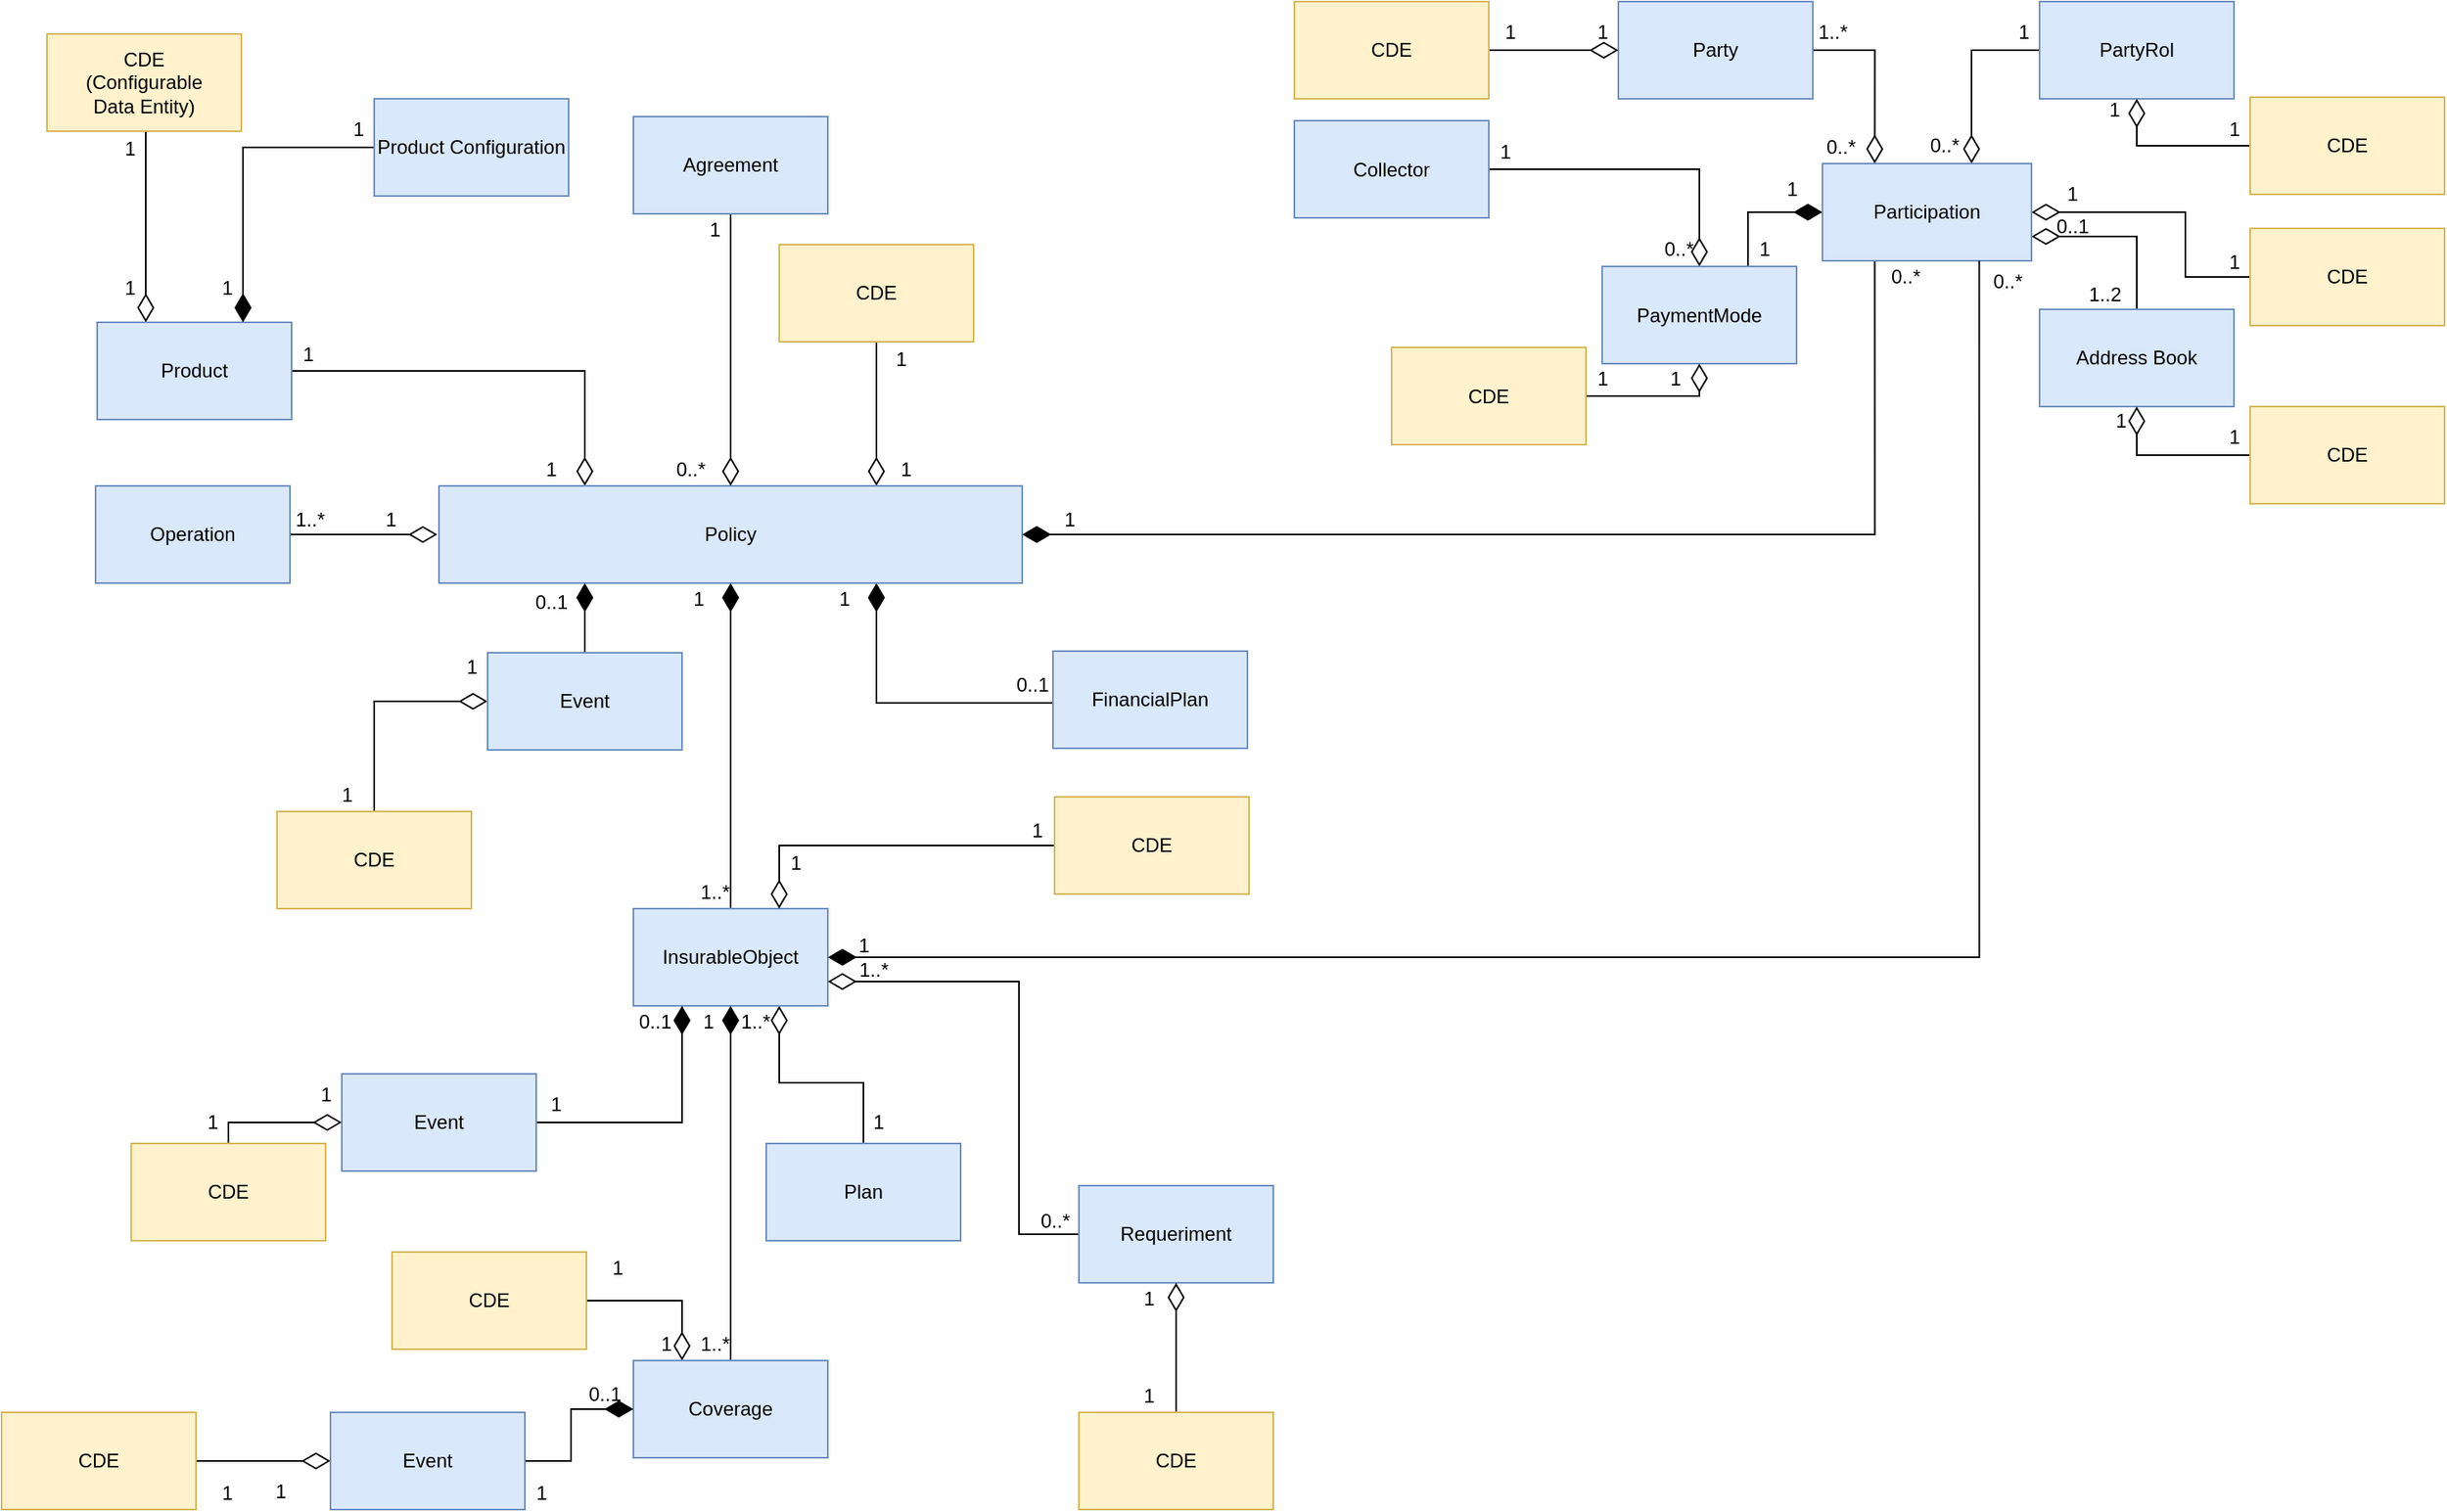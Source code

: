 <mxfile version="26.1.0" pages="3">
  <diagram id="0cv8EAnAlyXPcqW5hFCA" name="Page-1">
    <mxGraphModel dx="1674" dy="756" grid="1" gridSize="10" guides="1" tooltips="1" connect="1" arrows="1" fold="1" page="1" pageScale="1" pageWidth="1654" pageHeight="1169" math="0" shadow="0">
      <root>
        <mxCell id="0" />
        <mxCell id="1" parent="0" />
        <mxCell id="Uh3EYoIDJxqExJo5KB3Q-42" style="edgeStyle=orthogonalEdgeStyle;rounded=0;orthogonalLoop=1;jettySize=auto;html=1;entryX=0;entryY=0.5;entryDx=0;entryDy=0;endArrow=diamondThin;endFill=0;startSize=15;endSize=15;exitX=0.5;exitY=0;exitDx=0;exitDy=0;" parent="1" source="zRkCe7xuiFq9xMNUNCL5-33" target="zRkCe7xuiFq9xMNUNCL5-32" edge="1">
          <mxGeometry relative="1" as="geometry">
            <Array as="points">
              <mxPoint x="242" y="452" />
            </Array>
          </mxGeometry>
        </mxCell>
        <mxCell id="zRkCe7xuiFq9xMNUNCL5-33" value="CDE" style="rounded=0;whiteSpace=wrap;html=1;verticalAlign=middle;fillColor=#fff2cc;strokeColor=#d6b656;" parent="1" vertex="1">
          <mxGeometry x="182" y="520" width="120" height="60" as="geometry" />
        </mxCell>
        <mxCell id="Uh3EYoIDJxqExJo5KB3Q-45" style="edgeStyle=orthogonalEdgeStyle;rounded=0;orthogonalLoop=1;jettySize=auto;html=1;endArrow=diamondThin;endFill=0;startSize=15;endSize=15;" parent="1" source="zRkCe7xuiFq9xMNUNCL5-39" target="zRkCe7xuiFq9xMNUNCL5-38" edge="1">
          <mxGeometry relative="1" as="geometry" />
        </mxCell>
        <mxCell id="zRkCe7xuiFq9xMNUNCL5-39" value="CDE" style="rounded=0;whiteSpace=wrap;html=1;verticalAlign=middle;fillColor=#fff2cc;strokeColor=#d6b656;" parent="1" vertex="1">
          <mxGeometry x="12" y="891" width="120" height="60" as="geometry" />
        </mxCell>
        <mxCell id="Uh3EYoIDJxqExJo5KB3Q-14" style="edgeStyle=orthogonalEdgeStyle;rounded=0;orthogonalLoop=1;jettySize=auto;html=1;entryX=0.75;entryY=1;entryDx=0;entryDy=0;endArrow=diamondThin;endFill=0;startSize=15;endSize=15;" parent="1" source="zRkCe7xuiFq9xMNUNCL5-1" target="zRkCe7xuiFq9xMNUNCL5-30" edge="1">
          <mxGeometry relative="1" as="geometry" />
        </mxCell>
        <mxCell id="zRkCe7xuiFq9xMNUNCL5-1" value="Plan" style="rounded=0;whiteSpace=wrap;html=1;fillColor=#dae8fc;strokeColor=#6c8ebf;" parent="1" vertex="1">
          <mxGeometry x="484" y="725" width="120" height="60" as="geometry" />
        </mxCell>
        <mxCell id="Uh3EYoIDJxqExJo5KB3Q-21" style="edgeStyle=orthogonalEdgeStyle;rounded=0;orthogonalLoop=1;jettySize=auto;html=1;entryX=0.5;entryY=0;entryDx=0;entryDy=0;endArrow=diamondThin;endFill=0;startSize=15;endSize=15;" parent="1" source="zRkCe7xuiFq9xMNUNCL5-3" target="zRkCe7xuiFq9xMNUNCL5-44" edge="1">
          <mxGeometry relative="1" as="geometry" />
        </mxCell>
        <mxCell id="zRkCe7xuiFq9xMNUNCL5-3" value="Collector" style="rounded=0;whiteSpace=wrap;html=1;fillColor=#dae8fc;strokeColor=#6c8ebf;" parent="1" vertex="1">
          <mxGeometry x="810" y="93.5" width="120" height="60" as="geometry" />
        </mxCell>
        <mxCell id="Uh3EYoIDJxqExJo5KB3Q-40" style="edgeStyle=orthogonalEdgeStyle;rounded=0;orthogonalLoop=1;jettySize=auto;html=1;entryX=0.25;entryY=0;entryDx=0;entryDy=0;endArrow=diamondThin;endFill=0;startSize=15;endSize=15;exitX=0.5;exitY=1;exitDx=0;exitDy=0;" parent="1" source="zRkCe7xuiFq9xMNUNCL5-4" target="zRkCe7xuiFq9xMNUNCL5-5" edge="1">
          <mxGeometry relative="1" as="geometry">
            <Array as="points">
              <mxPoint x="101" y="100" />
            </Array>
          </mxGeometry>
        </mxCell>
        <mxCell id="zRkCe7xuiFq9xMNUNCL5-4" value="CDE&lt;br&gt;(Configurable&lt;br&gt;Data Entity)" style="rounded=0;whiteSpace=wrap;html=1;verticalAlign=middle;fillColor=#fff2cc;strokeColor=#d6b656;" parent="1" vertex="1">
          <mxGeometry x="40" y="40" width="120" height="60" as="geometry" />
        </mxCell>
        <mxCell id="BEIevK5eTRCsn4OwJl81-17" style="edgeStyle=orthogonalEdgeStyle;rounded=0;orthogonalLoop=1;jettySize=auto;html=1;entryX=0.25;entryY=0;entryDx=0;entryDy=0;endArrow=diamondThin;endFill=0;startSize=15;endSize=15;" parent="1" source="zRkCe7xuiFq9xMNUNCL5-5" target="zRkCe7xuiFq9xMNUNCL5-28" edge="1">
          <mxGeometry relative="1" as="geometry">
            <mxPoint x="231" y="307" as="targetPoint" />
          </mxGeometry>
        </mxCell>
        <mxCell id="zRkCe7xuiFq9xMNUNCL5-5" value="Product" style="rounded=0;whiteSpace=wrap;html=1;fillColor=#dae8fc;strokeColor=#6c8ebf;" parent="1" vertex="1">
          <mxGeometry x="71" y="218" width="120" height="60" as="geometry" />
        </mxCell>
        <mxCell id="Uh3EYoIDJxqExJo5KB3Q-8" style="edgeStyle=orthogonalEdgeStyle;rounded=0;orthogonalLoop=1;jettySize=auto;html=1;entryX=0.75;entryY=1;entryDx=0;entryDy=0;endArrow=diamondThin;endFill=1;startSize=15;endSize=15;exitX=0;exitY=0.25;exitDx=0;exitDy=0;" parent="1" source="zRkCe7xuiFq9xMNUNCL5-20" target="zRkCe7xuiFq9xMNUNCL5-28" edge="1">
          <mxGeometry relative="1" as="geometry">
            <Array as="points">
              <mxPoint x="552" y="453" />
            </Array>
          </mxGeometry>
        </mxCell>
        <mxCell id="zRkCe7xuiFq9xMNUNCL5-20" value="FinancialPlan" style="rounded=0;whiteSpace=wrap;html=1;fillColor=#dae8fc;strokeColor=#6c8ebf;" parent="1" vertex="1">
          <mxGeometry x="661" y="421" width="120" height="60" as="geometry" />
        </mxCell>
        <mxCell id="Uh3EYoIDJxqExJo5KB3Q-37" style="edgeStyle=orthogonalEdgeStyle;rounded=0;orthogonalLoop=1;jettySize=auto;html=1;entryX=0.75;entryY=0;entryDx=0;entryDy=0;endArrow=diamondThin;endFill=0;startSize=15;endSize=15;exitX=0.5;exitY=1;exitDx=0;exitDy=0;" parent="1" source="zRkCe7xuiFq9xMNUNCL5-23" target="zRkCe7xuiFq9xMNUNCL5-28" edge="1">
          <mxGeometry relative="1" as="geometry">
            <Array as="points">
              <mxPoint x="552" y="241" />
            </Array>
          </mxGeometry>
        </mxCell>
        <mxCell id="zRkCe7xuiFq9xMNUNCL5-23" value="CDE" style="rounded=0;whiteSpace=wrap;html=1;verticalAlign=middle;fillColor=#fff2cc;strokeColor=#d6b656;" parent="1" vertex="1">
          <mxGeometry x="492" y="170" width="120" height="60" as="geometry" />
        </mxCell>
        <mxCell id="Uh3EYoIDJxqExJo5KB3Q-44" style="edgeStyle=orthogonalEdgeStyle;rounded=0;orthogonalLoop=1;jettySize=auto;html=1;endArrow=diamondThin;endFill=0;startSize=15;endSize=15;exitX=0.5;exitY=0;exitDx=0;exitDy=0;" parent="1" source="zRkCe7xuiFq9xMNUNCL5-25" target="zRkCe7xuiFq9xMNUNCL5-36" edge="1">
          <mxGeometry relative="1" as="geometry">
            <Array as="points">
              <mxPoint x="152" y="712" />
            </Array>
          </mxGeometry>
        </mxCell>
        <mxCell id="zRkCe7xuiFq9xMNUNCL5-25" value="CDE" style="rounded=0;whiteSpace=wrap;html=1;verticalAlign=middle;fillColor=#fff2cc;strokeColor=#d6b656;" parent="1" vertex="1">
          <mxGeometry x="92" y="725" width="120" height="60" as="geometry" />
        </mxCell>
        <mxCell id="Uh3EYoIDJxqExJo5KB3Q-38" style="edgeStyle=orthogonalEdgeStyle;rounded=0;orthogonalLoop=1;jettySize=auto;html=1;entryX=0.25;entryY=0;entryDx=0;entryDy=0;endArrow=diamondThin;endFill=0;startSize=15;endSize=15;exitX=1;exitY=0.5;exitDx=0;exitDy=0;" parent="1" source="zRkCe7xuiFq9xMNUNCL5-26" target="zRkCe7xuiFq9xMNUNCL5-31" edge="1">
          <mxGeometry relative="1" as="geometry">
            <Array as="points">
              <mxPoint x="432" y="822" />
            </Array>
          </mxGeometry>
        </mxCell>
        <mxCell id="zRkCe7xuiFq9xMNUNCL5-26" value="CDE" style="rounded=0;whiteSpace=wrap;html=1;verticalAlign=middle;fillColor=#fff2cc;strokeColor=#d6b656;" parent="1" vertex="1">
          <mxGeometry x="253" y="792" width="120" height="60" as="geometry" />
        </mxCell>
        <mxCell id="Uh3EYoIDJxqExJo5KB3Q-48" style="edgeStyle=orthogonalEdgeStyle;rounded=0;orthogonalLoop=1;jettySize=auto;html=1;entryX=1;entryY=0.5;entryDx=0;entryDy=0;endArrow=diamondThin;endFill=0;startSize=15;endSize=15;exitX=0;exitY=0.5;exitDx=0;exitDy=0;" parent="1" source="zRkCe7xuiFq9xMNUNCL5-27" target="zRkCe7xuiFq9xMNUNCL5-53" edge="1">
          <mxGeometry relative="1" as="geometry">
            <Array as="points">
              <mxPoint x="1360" y="190" />
              <mxPoint x="1360" y="150" />
            </Array>
            <mxPoint x="1590.75" y="209.0" as="targetPoint" />
          </mxGeometry>
        </mxCell>
        <mxCell id="zRkCe7xuiFq9xMNUNCL5-27" value="CDE" style="rounded=0;whiteSpace=wrap;html=1;verticalAlign=middle;fillColor=#fff2cc;strokeColor=#d6b656;" parent="1" vertex="1">
          <mxGeometry x="1400" y="160" width="120" height="60" as="geometry" />
        </mxCell>
        <mxCell id="zRkCe7xuiFq9xMNUNCL5-28" value="Policy" style="rounded=0;whiteSpace=wrap;html=1;verticalAlign=middle;fillColor=#dae8fc;strokeColor=#6c8ebf;" parent="1" vertex="1">
          <mxGeometry x="282" y="319" width="360" height="60" as="geometry" />
        </mxCell>
        <mxCell id="BEIevK5eTRCsn4OwJl81-5" style="edgeStyle=orthogonalEdgeStyle;rounded=0;orthogonalLoop=1;jettySize=auto;html=1;entryX=0.5;entryY=1;entryDx=0;entryDy=0;endArrow=diamondThin;endFill=1;endSize=15;startSize=15;" parent="1" source="zRkCe7xuiFq9xMNUNCL5-30" target="zRkCe7xuiFq9xMNUNCL5-28" edge="1">
          <mxGeometry relative="1" as="geometry">
            <mxPoint x="601" y="628" as="targetPoint" />
          </mxGeometry>
        </mxCell>
        <mxCell id="zRkCe7xuiFq9xMNUNCL5-30" value="InsurableObject" style="rounded=0;whiteSpace=wrap;html=1;verticalAlign=middle;fillColor=#dae8fc;strokeColor=#6c8ebf;" parent="1" vertex="1">
          <mxGeometry x="402" y="580" width="120" height="60" as="geometry" />
        </mxCell>
        <mxCell id="BEIevK5eTRCsn4OwJl81-7" style="edgeStyle=orthogonalEdgeStyle;rounded=0;orthogonalLoop=1;jettySize=auto;html=1;entryX=0.5;entryY=1;entryDx=0;entryDy=0;endArrow=diamondThin;endFill=1;startSize=15;endSize=15;" parent="1" source="zRkCe7xuiFq9xMNUNCL5-31" target="zRkCe7xuiFq9xMNUNCL5-30" edge="1">
          <mxGeometry relative="1" as="geometry" />
        </mxCell>
        <mxCell id="zRkCe7xuiFq9xMNUNCL5-31" value="Coverage" style="rounded=0;whiteSpace=wrap;html=1;verticalAlign=middle;fillColor=#dae8fc;strokeColor=#6c8ebf;" parent="1" vertex="1">
          <mxGeometry x="402" y="859" width="120" height="60" as="geometry" />
        </mxCell>
        <mxCell id="Uh3EYoIDJxqExJo5KB3Q-5" style="edgeStyle=orthogonalEdgeStyle;rounded=0;orthogonalLoop=1;jettySize=auto;html=1;entryX=0.25;entryY=1;entryDx=0;entryDy=0;endArrow=diamondThin;endFill=1;startSize=15;endSize=15;" parent="1" source="zRkCe7xuiFq9xMNUNCL5-32" target="zRkCe7xuiFq9xMNUNCL5-28" edge="1">
          <mxGeometry relative="1" as="geometry" />
        </mxCell>
        <mxCell id="zRkCe7xuiFq9xMNUNCL5-32" value="Event" style="rounded=0;whiteSpace=wrap;html=1;verticalAlign=middle;fillColor=#dae8fc;strokeColor=#6c8ebf;" parent="1" vertex="1">
          <mxGeometry x="312" y="422" width="120" height="60" as="geometry" />
        </mxCell>
        <mxCell id="Uh3EYoIDJxqExJo5KB3Q-16" style="edgeStyle=orthogonalEdgeStyle;rounded=0;orthogonalLoop=1;jettySize=auto;html=1;entryX=0.25;entryY=1;entryDx=0;entryDy=0;endArrow=diamondThin;endFill=1;startSize=15;endSize=15;" parent="1" source="zRkCe7xuiFq9xMNUNCL5-36" target="zRkCe7xuiFq9xMNUNCL5-30" edge="1">
          <mxGeometry relative="1" as="geometry" />
        </mxCell>
        <mxCell id="zRkCe7xuiFq9xMNUNCL5-36" value="Event" style="rounded=0;whiteSpace=wrap;html=1;verticalAlign=middle;fillColor=#dae8fc;strokeColor=#6c8ebf;" parent="1" vertex="1">
          <mxGeometry x="222" y="682" width="120" height="60" as="geometry" />
        </mxCell>
        <mxCell id="Uh3EYoIDJxqExJo5KB3Q-19" style="edgeStyle=orthogonalEdgeStyle;rounded=0;orthogonalLoop=1;jettySize=auto;html=1;endArrow=diamondThin;endFill=1;startSize=15;endSize=15;" parent="1" source="zRkCe7xuiFq9xMNUNCL5-38" target="zRkCe7xuiFq9xMNUNCL5-31" edge="1">
          <mxGeometry relative="1" as="geometry" />
        </mxCell>
        <mxCell id="zRkCe7xuiFq9xMNUNCL5-38" value="Event" style="rounded=0;whiteSpace=wrap;html=1;verticalAlign=middle;fillColor=#dae8fc;strokeColor=#6c8ebf;" parent="1" vertex="1">
          <mxGeometry x="215" y="891" width="120" height="60" as="geometry" />
        </mxCell>
        <mxCell id="BEIevK5eTRCsn4OwJl81-28" style="edgeStyle=orthogonalEdgeStyle;rounded=0;orthogonalLoop=1;jettySize=auto;html=1;endArrow=diamondThin;endFill=0;startSize=15;endSize=15;exitX=0;exitY=0.5;exitDx=0;exitDy=0;" parent="1" source="zRkCe7xuiFq9xMNUNCL5-40" target="zRkCe7xuiFq9xMNUNCL5-53" edge="1">
          <mxGeometry relative="1" as="geometry">
            <Array as="points">
              <mxPoint x="1228" y="50" />
            </Array>
            <mxPoint x="1131" y="-71" as="targetPoint" />
          </mxGeometry>
        </mxCell>
        <mxCell id="zRkCe7xuiFq9xMNUNCL5-40" value="PartyRol" style="rounded=0;whiteSpace=wrap;html=1;verticalAlign=middle;fillColor=#dae8fc;strokeColor=#6c8ebf;" parent="1" vertex="1">
          <mxGeometry x="1270" y="20" width="120" height="60" as="geometry" />
        </mxCell>
        <mxCell id="BEIevK5eTRCsn4OwJl81-27" style="edgeStyle=orthogonalEdgeStyle;rounded=0;orthogonalLoop=1;jettySize=auto;html=1;endArrow=diamondThin;endFill=0;startSize=15;endSize=15;exitX=1;exitY=0.5;exitDx=0;exitDy=0;entryX=0.25;entryY=0;entryDx=0;entryDy=0;" parent="1" source="zRkCe7xuiFq9xMNUNCL5-41" target="zRkCe7xuiFq9xMNUNCL5-53" edge="1">
          <mxGeometry relative="1" as="geometry">
            <Array as="points" />
            <mxPoint x="1081" y="-41" as="targetPoint" />
          </mxGeometry>
        </mxCell>
        <mxCell id="zRkCe7xuiFq9xMNUNCL5-41" value="Party" style="rounded=0;whiteSpace=wrap;html=1;verticalAlign=middle;fillColor=#dae8fc;strokeColor=#6c8ebf;" parent="1" vertex="1">
          <mxGeometry x="1010" y="20" width="120" height="60" as="geometry" />
        </mxCell>
        <mxCell id="Uh3EYoIDJxqExJo5KB3Q-52" style="edgeStyle=orthogonalEdgeStyle;rounded=0;orthogonalLoop=1;jettySize=auto;html=1;entryX=0.5;entryY=1;entryDx=0;entryDy=0;endArrow=diamondThin;endFill=0;startSize=15;endSize=15;exitX=0;exitY=0.5;exitDx=0;exitDy=0;" parent="1" source="zRkCe7xuiFq9xMNUNCL5-42" target="zRkCe7xuiFq9xMNUNCL5-40" edge="1">
          <mxGeometry relative="1" as="geometry">
            <Array as="points">
              <mxPoint x="1330" y="109" />
            </Array>
          </mxGeometry>
        </mxCell>
        <mxCell id="zRkCe7xuiFq9xMNUNCL5-42" value="CDE" style="rounded=0;whiteSpace=wrap;html=1;verticalAlign=middle;fillColor=#fff2cc;strokeColor=#d6b656;" parent="1" vertex="1">
          <mxGeometry x="1400" y="79" width="120" height="60" as="geometry" />
        </mxCell>
        <mxCell id="Uh3EYoIDJxqExJo5KB3Q-54" style="edgeStyle=orthogonalEdgeStyle;rounded=0;orthogonalLoop=1;jettySize=auto;html=1;entryX=0;entryY=0.5;entryDx=0;entryDy=0;endArrow=diamondThin;endFill=0;startSize=15;endSize=15;exitX=1;exitY=0.5;exitDx=0;exitDy=0;" parent="1" source="zRkCe7xuiFq9xMNUNCL5-43" target="zRkCe7xuiFq9xMNUNCL5-41" edge="1">
          <mxGeometry relative="1" as="geometry">
            <Array as="points">
              <mxPoint x="940" y="50.5" />
              <mxPoint x="990" y="50.5" />
            </Array>
          </mxGeometry>
        </mxCell>
        <mxCell id="zRkCe7xuiFq9xMNUNCL5-43" value="CDE" style="rounded=0;whiteSpace=wrap;html=1;verticalAlign=middle;fillColor=#fff2cc;strokeColor=#d6b656;" parent="1" vertex="1">
          <mxGeometry x="810" y="20" width="120" height="60" as="geometry" />
        </mxCell>
        <mxCell id="BEIevK5eTRCsn4OwJl81-21" style="edgeStyle=orthogonalEdgeStyle;rounded=0;orthogonalLoop=1;jettySize=auto;html=1;endArrow=diamondThin;endFill=1;startSize=15;endSize=15;entryX=0;entryY=0.5;entryDx=0;entryDy=0;exitX=0.75;exitY=0;exitDx=0;exitDy=0;" parent="1" source="zRkCe7xuiFq9xMNUNCL5-44" target="zRkCe7xuiFq9xMNUNCL5-53" edge="1">
          <mxGeometry relative="1" as="geometry">
            <mxPoint x="1170" y="313" as="targetPoint" />
          </mxGeometry>
        </mxCell>
        <mxCell id="zRkCe7xuiFq9xMNUNCL5-44" value="PaymentMode" style="rounded=0;whiteSpace=wrap;html=1;verticalAlign=middle;fillColor=#dae8fc;strokeColor=#6c8ebf;" parent="1" vertex="1">
          <mxGeometry x="1000" y="183.5" width="120" height="60" as="geometry" />
        </mxCell>
        <mxCell id="Uh3EYoIDJxqExJo5KB3Q-47" style="edgeStyle=orthogonalEdgeStyle;rounded=0;orthogonalLoop=1;jettySize=auto;html=1;entryX=0.5;entryY=1;entryDx=0;entryDy=0;endArrow=diamondThin;endFill=0;startSize=15;endSize=15;exitX=1;exitY=0.5;exitDx=0;exitDy=0;" parent="1" source="zRkCe7xuiFq9xMNUNCL5-45" target="zRkCe7xuiFq9xMNUNCL5-44" edge="1">
          <mxGeometry relative="1" as="geometry">
            <Array as="points">
              <mxPoint x="1060" y="263.5" />
            </Array>
          </mxGeometry>
        </mxCell>
        <mxCell id="zRkCe7xuiFq9xMNUNCL5-45" value="CDE" style="rounded=0;whiteSpace=wrap;html=1;verticalAlign=middle;fillColor=#fff2cc;strokeColor=#d6b656;" parent="1" vertex="1">
          <mxGeometry x="870" y="233.5" width="120" height="60" as="geometry" />
        </mxCell>
        <mxCell id="Uh3EYoIDJxqExJo5KB3Q-34" style="edgeStyle=orthogonalEdgeStyle;rounded=0;orthogonalLoop=1;jettySize=auto;html=1;entryX=1;entryY=0.75;entryDx=0;entryDy=0;endArrow=diamondThin;endFill=0;startSize=15;endSize=15;" parent="1" source="zRkCe7xuiFq9xMNUNCL5-46" target="zRkCe7xuiFq9xMNUNCL5-30" edge="1">
          <mxGeometry relative="1" as="geometry">
            <Array as="points">
              <mxPoint x="640" y="781" />
              <mxPoint x="640" y="625" />
            </Array>
          </mxGeometry>
        </mxCell>
        <mxCell id="zRkCe7xuiFq9xMNUNCL5-46" value="Requeriment" style="rounded=0;whiteSpace=wrap;html=1;verticalAlign=middle;fillColor=#dae8fc;strokeColor=#6c8ebf;" parent="1" vertex="1">
          <mxGeometry x="677" y="751" width="120" height="60" as="geometry" />
        </mxCell>
        <mxCell id="BEIevK5eTRCsn4OwJl81-16" style="edgeStyle=orthogonalEdgeStyle;rounded=0;orthogonalLoop=1;jettySize=auto;html=1;endArrow=diamondThin;endFill=0;startSize=15;endSize=15;entryX=0.5;entryY=0;entryDx=0;entryDy=0;" parent="1" source="zRkCe7xuiFq9xMNUNCL5-49" target="zRkCe7xuiFq9xMNUNCL5-28" edge="1">
          <mxGeometry relative="1" as="geometry">
            <mxPoint x="131" y="320" as="targetPoint" />
          </mxGeometry>
        </mxCell>
        <mxCell id="zRkCe7xuiFq9xMNUNCL5-49" value="Agreement" style="rounded=0;whiteSpace=wrap;html=1;fillColor=#dae8fc;strokeColor=#6c8ebf;" parent="1" vertex="1">
          <mxGeometry x="402" y="91" width="120" height="60" as="geometry" />
        </mxCell>
        <mxCell id="Uh3EYoIDJxqExJo5KB3Q-46" style="edgeStyle=orthogonalEdgeStyle;rounded=0;orthogonalLoop=1;jettySize=auto;html=1;entryX=0.5;entryY=1;entryDx=0;entryDy=0;endArrow=diamondThin;endFill=0;startSize=15;endSize=15;exitX=0.5;exitY=0;exitDx=0;exitDy=0;" parent="1" source="zRkCe7xuiFq9xMNUNCL5-50" target="zRkCe7xuiFq9xMNUNCL5-46" edge="1">
          <mxGeometry relative="1" as="geometry">
            <Array as="points">
              <mxPoint x="737" y="870" />
              <mxPoint x="737" y="870" />
            </Array>
          </mxGeometry>
        </mxCell>
        <mxCell id="zRkCe7xuiFq9xMNUNCL5-50" value="CDE" style="rounded=0;whiteSpace=wrap;html=1;verticalAlign=middle;fillColor=#fff2cc;strokeColor=#d6b656;" parent="1" vertex="1">
          <mxGeometry x="677" y="891" width="120" height="60" as="geometry" />
        </mxCell>
        <mxCell id="BEIevK5eTRCsn4OwJl81-26" style="edgeStyle=orthogonalEdgeStyle;rounded=0;orthogonalLoop=1;jettySize=auto;html=1;endArrow=diamondThin;endFill=0;startSize=15;endSize=15;entryX=1;entryY=0.75;entryDx=0;entryDy=0;exitX=0.5;exitY=0;exitDx=0;exitDy=0;" parent="1" source="zRkCe7xuiFq9xMNUNCL5-51" target="zRkCe7xuiFq9xMNUNCL5-53" edge="1">
          <mxGeometry relative="1" as="geometry">
            <Array as="points">
              <mxPoint x="1330" y="165" />
            </Array>
          </mxGeometry>
        </mxCell>
        <mxCell id="zRkCe7xuiFq9xMNUNCL5-51" value="Address Book" style="rounded=0;whiteSpace=wrap;html=1;fillColor=#dae8fc;strokeColor=#6c8ebf;" parent="1" vertex="1">
          <mxGeometry x="1270" y="210" width="120" height="60" as="geometry" />
        </mxCell>
        <mxCell id="Uh3EYoIDJxqExJo5KB3Q-49" style="edgeStyle=orthogonalEdgeStyle;rounded=0;orthogonalLoop=1;jettySize=auto;html=1;entryX=0.5;entryY=1;entryDx=0;entryDy=0;endArrow=diamondThin;endFill=0;startSize=15;endSize=15;exitX=0;exitY=0.5;exitDx=0;exitDy=0;" parent="1" source="zRkCe7xuiFq9xMNUNCL5-52" target="zRkCe7xuiFq9xMNUNCL5-51" edge="1">
          <mxGeometry relative="1" as="geometry">
            <Array as="points">
              <mxPoint x="1330" y="300" />
            </Array>
          </mxGeometry>
        </mxCell>
        <mxCell id="zRkCe7xuiFq9xMNUNCL5-52" value="CDE" style="rounded=0;whiteSpace=wrap;html=1;verticalAlign=middle;fillColor=#fff2cc;strokeColor=#d6b656;" parent="1" vertex="1">
          <mxGeometry x="1400" y="270" width="120" height="60" as="geometry" />
        </mxCell>
        <mxCell id="BEIevK5eTRCsn4OwJl81-25" style="edgeStyle=orthogonalEdgeStyle;rounded=0;orthogonalLoop=1;jettySize=auto;html=1;endArrow=diamondThin;endFill=1;startSize=15;endSize=15;exitX=0.25;exitY=1;exitDx=0;exitDy=0;" parent="1" source="zRkCe7xuiFq9xMNUNCL5-53" target="zRkCe7xuiFq9xMNUNCL5-28" edge="1">
          <mxGeometry relative="1" as="geometry">
            <mxPoint x="1258" y="218.5" as="sourcePoint" />
            <mxPoint x="900.5" y="349" as="targetPoint" />
            <Array as="points">
              <mxPoint x="1168" y="349" />
            </Array>
          </mxGeometry>
        </mxCell>
        <mxCell id="zRkCe7xuiFq9xMNUNCL5-53" value="Participation" style="rounded=0;whiteSpace=wrap;html=1;fillColor=#dae8fc;strokeColor=#6c8ebf;" parent="1" vertex="1">
          <mxGeometry x="1136" y="120" width="129" height="60" as="geometry" />
        </mxCell>
        <mxCell id="Uh3EYoIDJxqExJo5KB3Q-39" style="edgeStyle=orthogonalEdgeStyle;rounded=0;orthogonalLoop=1;jettySize=auto;html=1;entryX=0.75;entryY=0;entryDx=0;entryDy=0;endArrow=diamondThin;endFill=1;startSize=15;endSize=15;exitX=0;exitY=0.5;exitDx=0;exitDy=0;" parent="1" source="zRkCe7xuiFq9xMNUNCL5-54" target="zRkCe7xuiFq9xMNUNCL5-5" edge="1">
          <mxGeometry relative="1" as="geometry">
            <Array as="points">
              <mxPoint x="161" y="110" />
            </Array>
          </mxGeometry>
        </mxCell>
        <mxCell id="zRkCe7xuiFq9xMNUNCL5-54" value="Product Configuration" style="rounded=0;whiteSpace=wrap;html=1;fillColor=#dae8fc;strokeColor=#6c8ebf;" parent="1" vertex="1">
          <mxGeometry x="242" y="80" width="120" height="60" as="geometry" />
        </mxCell>
        <mxCell id="Uh3EYoIDJxqExJo5KB3Q-36" style="edgeStyle=orthogonalEdgeStyle;rounded=0;orthogonalLoop=1;jettySize=auto;html=1;endArrow=diamondThin;endFill=0;startSize=15;endSize=15;exitX=0;exitY=0.5;exitDx=0;exitDy=0;entryX=0.75;entryY=0;entryDx=0;entryDy=0;" parent="1" source="BEIevK5eTRCsn4OwJl81-33" target="zRkCe7xuiFq9xMNUNCL5-30" edge="1">
          <mxGeometry relative="1" as="geometry">
            <Array as="points">
              <mxPoint x="492" y="541" />
            </Array>
            <mxPoint x="950" y="542" as="targetPoint" />
          </mxGeometry>
        </mxCell>
        <mxCell id="BEIevK5eTRCsn4OwJl81-33" value="CDE" style="rounded=0;whiteSpace=wrap;html=1;verticalAlign=middle;fillColor=#fff2cc;strokeColor=#d6b656;" parent="1" vertex="1">
          <mxGeometry x="662" y="511" width="120" height="60" as="geometry" />
        </mxCell>
        <mxCell id="Uh3EYoIDJxqExJo5KB3Q-27" style="edgeStyle=orthogonalEdgeStyle;rounded=0;orthogonalLoop=1;jettySize=auto;html=1;entryX=0;entryY=0.5;entryDx=0;entryDy=0;endArrow=diamondThin;endFill=0;startSize=15;endSize=15;" parent="1" edge="1">
          <mxGeometry relative="1" as="geometry">
            <Array as="points" />
            <mxPoint x="168" y="349" as="sourcePoint" />
            <mxPoint x="281" y="349" as="targetPoint" />
          </mxGeometry>
        </mxCell>
        <mxCell id="Uh3EYoIDJxqExJo5KB3Q-58" value="1" style="text;html=1;align=center;verticalAlign=middle;resizable=0;points=[];autosize=1;strokeColor=none;fillColor=none;" parent="1" vertex="1">
          <mxGeometry x="222" y="89" width="20" height="20" as="geometry" />
        </mxCell>
        <mxCell id="Uh3EYoIDJxqExJo5KB3Q-59" value="1" style="text;html=1;align=center;verticalAlign=middle;resizable=0;points=[];autosize=1;strokeColor=none;fillColor=none;" parent="1" vertex="1">
          <mxGeometry x="141" y="187" width="20" height="20" as="geometry" />
        </mxCell>
        <mxCell id="Uh3EYoIDJxqExJo5KB3Q-60" value="1" style="text;html=1;align=center;verticalAlign=middle;resizable=0;points=[];autosize=1;strokeColor=none;fillColor=none;" parent="1" vertex="1">
          <mxGeometry x="81" y="187" width="20" height="20" as="geometry" />
        </mxCell>
        <mxCell id="Uh3EYoIDJxqExJo5KB3Q-61" value="1" style="text;html=1;align=center;verticalAlign=middle;resizable=0;points=[];autosize=1;strokeColor=none;fillColor=none;" parent="1" vertex="1">
          <mxGeometry x="81" y="101" width="20" height="20" as="geometry" />
        </mxCell>
        <mxCell id="Uh3EYoIDJxqExJo5KB3Q-63" value="1" style="text;html=1;align=center;verticalAlign=middle;resizable=0;points=[];autosize=1;strokeColor=none;fillColor=none;" parent="1" vertex="1">
          <mxGeometry x="442" y="151" width="20" height="20" as="geometry" />
        </mxCell>
        <mxCell id="Uh3EYoIDJxqExJo5KB3Q-64" value="0..*" style="text;html=1;align=center;verticalAlign=middle;resizable=0;points=[];autosize=1;strokeColor=none;fillColor=none;" parent="1" vertex="1">
          <mxGeometry x="422" y="299" width="30" height="20" as="geometry" />
        </mxCell>
        <mxCell id="Uh3EYoIDJxqExJo5KB3Q-65" value="1" style="text;html=1;align=center;verticalAlign=middle;resizable=0;points=[];autosize=1;strokeColor=none;fillColor=none;" parent="1" vertex="1">
          <mxGeometry x="191" y="228" width="20" height="20" as="geometry" />
        </mxCell>
        <mxCell id="Uh3EYoIDJxqExJo5KB3Q-66" value="1" style="text;html=1;align=center;verticalAlign=middle;resizable=0;points=[];autosize=1;strokeColor=none;fillColor=none;" parent="1" vertex="1">
          <mxGeometry x="341" y="299" width="20" height="20" as="geometry" />
        </mxCell>
        <mxCell id="Uh3EYoIDJxqExJo5KB3Q-67" value="1" style="text;html=1;align=center;verticalAlign=middle;resizable=0;points=[];autosize=1;strokeColor=none;fillColor=none;" parent="1" vertex="1">
          <mxGeometry x="557" y="231" width="20" height="20" as="geometry" />
        </mxCell>
        <mxCell id="Uh3EYoIDJxqExJo5KB3Q-68" value="1" style="text;html=1;align=center;verticalAlign=middle;resizable=0;points=[];autosize=1;strokeColor=none;fillColor=none;" parent="1" vertex="1">
          <mxGeometry x="560" y="299" width="20" height="20" as="geometry" />
        </mxCell>
        <mxCell id="Uh3EYoIDJxqExJo5KB3Q-73" value="0..1" style="text;html=1;align=center;verticalAlign=middle;resizable=0;points=[];autosize=1;strokeColor=none;fillColor=none;" parent="1" vertex="1">
          <mxGeometry x="628" y="432" width="40" height="20" as="geometry" />
        </mxCell>
        <mxCell id="Uh3EYoIDJxqExJo5KB3Q-74" value="1" style="text;html=1;align=center;verticalAlign=middle;resizable=0;points=[];autosize=1;strokeColor=none;fillColor=none;" parent="1" vertex="1">
          <mxGeometry x="522" y="379" width="20" height="20" as="geometry" />
        </mxCell>
        <mxCell id="Uh3EYoIDJxqExJo5KB3Q-79" value="1" style="text;html=1;align=center;verticalAlign=middle;resizable=0;points=[];autosize=1;strokeColor=none;fillColor=none;" parent="1" vertex="1">
          <mxGeometry x="292" y="421" width="20" height="20" as="geometry" />
        </mxCell>
        <mxCell id="Uh3EYoIDJxqExJo5KB3Q-80" value="1" style="text;html=1;align=center;verticalAlign=middle;resizable=0;points=[];autosize=1;strokeColor=none;fillColor=none;" parent="1" vertex="1">
          <mxGeometry x="215" y="500" width="20" height="20" as="geometry" />
        </mxCell>
        <mxCell id="Uh3EYoIDJxqExJo5KB3Q-82" value="1..*" style="text;html=1;align=center;verticalAlign=middle;resizable=0;points=[];autosize=1;strokeColor=none;fillColor=none;" parent="1" vertex="1">
          <mxGeometry x="437" y="560" width="30" height="20" as="geometry" />
        </mxCell>
        <mxCell id="Uh3EYoIDJxqExJo5KB3Q-83" value="1..*" style="text;html=1;align=center;verticalAlign=middle;resizable=0;points=[];autosize=1;strokeColor=none;fillColor=none;" parent="1" vertex="1">
          <mxGeometry x="437" y="839" width="30" height="20" as="geometry" />
        </mxCell>
        <mxCell id="Uh3EYoIDJxqExJo5KB3Q-100" value="1" style="text;html=1;align=center;verticalAlign=middle;resizable=0;points=[];autosize=1;strokeColor=none;fillColor=none;" parent="1" vertex="1">
          <mxGeometry x="412" y="839" width="20" height="20" as="geometry" />
        </mxCell>
        <mxCell id="Uh3EYoIDJxqExJo5KB3Q-101" value="1" style="text;html=1;align=center;verticalAlign=middle;resizable=0;points=[];autosize=1;strokeColor=none;fillColor=none;" parent="1" vertex="1">
          <mxGeometry x="492" y="542" width="20" height="20" as="geometry" />
        </mxCell>
        <mxCell id="Uh3EYoIDJxqExJo5KB3Q-102" value="1" style="text;html=1;align=center;verticalAlign=middle;resizable=0;points=[];autosize=1;strokeColor=none;fillColor=none;" parent="1" vertex="1">
          <mxGeometry x="641" y="522" width="20" height="20" as="geometry" />
        </mxCell>
        <mxCell id="Uh3EYoIDJxqExJo5KB3Q-103" value="1" style="text;html=1;align=center;verticalAlign=middle;resizable=0;points=[];autosize=1;strokeColor=none;fillColor=none;" parent="1" vertex="1">
          <mxGeometry x="382" y="792" width="20" height="20" as="geometry" />
        </mxCell>
        <mxCell id="Uh3EYoIDJxqExJo5KB3Q-106" value="1" style="text;html=1;align=center;verticalAlign=middle;resizable=0;points=[];autosize=1;strokeColor=none;fillColor=none;" parent="1" vertex="1">
          <mxGeometry x="202" y="685" width="20" height="20" as="geometry" />
        </mxCell>
        <mxCell id="Uh3EYoIDJxqExJo5KB3Q-107" value="1" style="text;html=1;align=center;verticalAlign=middle;resizable=0;points=[];autosize=1;strokeColor=none;fillColor=none;" parent="1" vertex="1">
          <mxGeometry x="132" y="702" width="20" height="20" as="geometry" />
        </mxCell>
        <mxCell id="Uh3EYoIDJxqExJo5KB3Q-108" value="1" style="text;html=1;align=center;verticalAlign=middle;resizable=0;points=[];autosize=1;strokeColor=none;fillColor=none;" parent="1" vertex="1">
          <mxGeometry x="174" y="930" width="20" height="20" as="geometry" />
        </mxCell>
        <mxCell id="Uh3EYoIDJxqExJo5KB3Q-109" value="1" style="text;html=1;align=center;verticalAlign=middle;resizable=0;points=[];autosize=1;strokeColor=none;fillColor=none;" parent="1" vertex="1">
          <mxGeometry x="141" y="931" width="20" height="20" as="geometry" />
        </mxCell>
        <mxCell id="Uh3EYoIDJxqExJo5KB3Q-111" value="1" style="text;html=1;align=center;verticalAlign=middle;resizable=0;points=[];autosize=1;strokeColor=none;fillColor=none;" parent="1" vertex="1">
          <mxGeometry x="344" y="691" width="20" height="20" as="geometry" />
        </mxCell>
        <mxCell id="Uh3EYoIDJxqExJo5KB3Q-112" value="1" style="text;html=1;align=center;verticalAlign=middle;resizable=0;points=[];autosize=1;strokeColor=none;fillColor=none;" parent="1" vertex="1">
          <mxGeometry x="335" y="931" width="20" height="20" as="geometry" />
        </mxCell>
        <mxCell id="Uh3EYoIDJxqExJo5KB3Q-115" value="0..1" style="text;html=1;align=center;verticalAlign=middle;resizable=0;points=[];autosize=1;strokeColor=none;fillColor=none;" parent="1" vertex="1">
          <mxGeometry x="395" y="640" width="40" height="20" as="geometry" />
        </mxCell>
        <mxCell id="Uh3EYoIDJxqExJo5KB3Q-116" value="0..1" style="text;html=1;align=center;verticalAlign=middle;resizable=0;points=[];autosize=1;strokeColor=none;fillColor=none;" parent="1" vertex="1">
          <mxGeometry x="364" y="870" width="40" height="20" as="geometry" />
        </mxCell>
        <mxCell id="Uh3EYoIDJxqExJo5KB3Q-117" value="1" style="text;html=1;align=center;verticalAlign=middle;resizable=0;points=[];autosize=1;strokeColor=none;fillColor=none;" parent="1" vertex="1">
          <mxGeometry x="438" y="640" width="20" height="20" as="geometry" />
        </mxCell>
        <mxCell id="Uh3EYoIDJxqExJo5KB3Q-118" value="1" style="text;html=1;align=center;verticalAlign=middle;resizable=0;points=[];autosize=1;strokeColor=none;fillColor=none;" parent="1" vertex="1">
          <mxGeometry x="432" y="379" width="20" height="20" as="geometry" />
        </mxCell>
        <mxCell id="Uh3EYoIDJxqExJo5KB3Q-119" value="0..*" style="text;html=1;align=center;verticalAlign=middle;resizable=0;points=[];autosize=1;strokeColor=none;fillColor=none;" parent="1" vertex="1">
          <mxGeometry x="647" y="763" width="30" height="20" as="geometry" />
        </mxCell>
        <mxCell id="Uh3EYoIDJxqExJo5KB3Q-121" value="1..*" style="text;html=1;align=center;verticalAlign=middle;resizable=0;points=[];autosize=1;strokeColor=none;fillColor=none;" parent="1" vertex="1">
          <mxGeometry x="462" y="640" width="30" height="20" as="geometry" />
        </mxCell>
        <mxCell id="Uh3EYoIDJxqExJo5KB3Q-122" value="1" style="text;html=1;align=center;verticalAlign=middle;resizable=0;points=[];autosize=1;strokeColor=none;fillColor=none;" parent="1" vertex="1">
          <mxGeometry x="543" y="702" width="20" height="20" as="geometry" />
        </mxCell>
        <mxCell id="Uh3EYoIDJxqExJo5KB3Q-123" value="1..*" style="text;html=1;align=center;verticalAlign=middle;resizable=0;points=[];autosize=1;strokeColor=none;fillColor=none;" parent="1" vertex="1">
          <mxGeometry x="535" y="608" width="30" height="20" as="geometry" />
        </mxCell>
        <mxCell id="Uh3EYoIDJxqExJo5KB3Q-125" value="1" style="text;html=1;align=center;verticalAlign=middle;resizable=0;points=[];autosize=1;strokeColor=none;fillColor=none;" parent="1" vertex="1">
          <mxGeometry x="534" y="593" width="20" height="20" as="geometry" />
        </mxCell>
        <mxCell id="Uh3EYoIDJxqExJo5KB3Q-129" value="1" style="text;html=1;align=center;verticalAlign=middle;resizable=0;points=[];autosize=1;strokeColor=none;fillColor=none;" parent="1" vertex="1">
          <mxGeometry x="661" y="330" width="20" height="20" as="geometry" />
        </mxCell>
        <mxCell id="Uh3EYoIDJxqExJo5KB3Q-130" value="1" style="text;html=1;align=center;verticalAlign=middle;resizable=0;points=[];autosize=1;strokeColor=none;fillColor=none;" parent="1" vertex="1">
          <mxGeometry x="242" y="330" width="20" height="20" as="geometry" />
        </mxCell>
        <mxCell id="Uh3EYoIDJxqExJo5KB3Q-135" value="1" style="text;html=1;align=center;verticalAlign=middle;resizable=0;points=[];autosize=1;strokeColor=none;fillColor=none;" parent="1" vertex="1">
          <mxGeometry x="710" y="871" width="20" height="20" as="geometry" />
        </mxCell>
        <mxCell id="Uh3EYoIDJxqExJo5KB3Q-137" value="1" style="text;html=1;align=center;verticalAlign=middle;resizable=0;points=[];autosize=1;strokeColor=none;fillColor=none;" parent="1" vertex="1">
          <mxGeometry x="710" y="811" width="20" height="20" as="geometry" />
        </mxCell>
        <mxCell id="Uh3EYoIDJxqExJo5KB3Q-141" value="1..*" style="text;html=1;align=center;verticalAlign=middle;resizable=0;points=[];autosize=1;strokeColor=none;fillColor=none;" parent="1" vertex="1">
          <mxGeometry x="182" y="325" width="40" height="30" as="geometry" />
        </mxCell>
        <mxCell id="Uh3EYoIDJxqExJo5KB3Q-145" value="1" style="text;html=1;align=center;verticalAlign=middle;resizable=0;points=[];autosize=1;strokeColor=none;fillColor=none;" parent="1" vertex="1">
          <mxGeometry x="1280" y="129" width="20" height="20" as="geometry" />
        </mxCell>
        <mxCell id="Uh3EYoIDJxqExJo5KB3Q-146" value="1" style="text;html=1;align=center;verticalAlign=middle;resizable=0;points=[];autosize=1;strokeColor=none;fillColor=none;" parent="1" vertex="1">
          <mxGeometry x="1380" y="171" width="20" height="20" as="geometry" />
        </mxCell>
        <mxCell id="Uh3EYoIDJxqExJo5KB3Q-152" value="0..*" style="text;html=1;align=center;verticalAlign=middle;resizable=0;points=[];autosize=1;strokeColor=none;fillColor=none;" parent="1" vertex="1">
          <mxGeometry x="1132" y="100" width="30" height="20" as="geometry" />
        </mxCell>
        <mxCell id="Uh3EYoIDJxqExJo5KB3Q-153" value="1..*" style="text;html=1;align=center;verticalAlign=middle;resizable=0;points=[];autosize=1;strokeColor=none;fillColor=none;" parent="1" vertex="1">
          <mxGeometry x="1127" y="29" width="30" height="20" as="geometry" />
        </mxCell>
        <mxCell id="Uh3EYoIDJxqExJo5KB3Q-154" value="1" style="text;html=1;align=center;verticalAlign=middle;resizable=0;points=[];autosize=1;strokeColor=none;fillColor=none;" parent="1" vertex="1">
          <mxGeometry x="1250" y="29" width="20" height="20" as="geometry" />
        </mxCell>
        <mxCell id="Uh3EYoIDJxqExJo5KB3Q-155" value="0..*" style="text;html=1;align=center;verticalAlign=middle;resizable=0;points=[];autosize=1;strokeColor=none;fillColor=none;" parent="1" vertex="1">
          <mxGeometry x="1196" y="99" width="30" height="20" as="geometry" />
        </mxCell>
        <mxCell id="Uh3EYoIDJxqExJo5KB3Q-156" value="1" style="text;html=1;align=center;verticalAlign=middle;resizable=0;points=[];autosize=1;strokeColor=none;fillColor=none;" parent="1" vertex="1">
          <mxGeometry x="1306" y="77" width="20" height="20" as="geometry" />
        </mxCell>
        <mxCell id="Uh3EYoIDJxqExJo5KB3Q-157" value="1" style="text;html=1;align=center;verticalAlign=middle;resizable=0;points=[];autosize=1;strokeColor=none;fillColor=none;" parent="1" vertex="1">
          <mxGeometry x="1380" y="89" width="20" height="20" as="geometry" />
        </mxCell>
        <mxCell id="Uh3EYoIDJxqExJo5KB3Q-158" value="1" style="text;html=1;align=center;verticalAlign=middle;resizable=0;points=[];autosize=1;strokeColor=none;fillColor=none;" parent="1" vertex="1">
          <mxGeometry x="1310" y="269" width="20" height="20" as="geometry" />
        </mxCell>
        <mxCell id="Uh3EYoIDJxqExJo5KB3Q-159" value="1" style="text;html=1;align=center;verticalAlign=middle;resizable=0;points=[];autosize=1;strokeColor=none;fillColor=none;" parent="1" vertex="1">
          <mxGeometry x="1380" y="279" width="20" height="20" as="geometry" />
        </mxCell>
        <mxCell id="Uh3EYoIDJxqExJo5KB3Q-160" value="1..2" style="text;html=1;align=center;verticalAlign=middle;resizable=0;points=[];autosize=1;strokeColor=none;fillColor=none;" parent="1" vertex="1">
          <mxGeometry x="1290" y="191" width="40" height="20" as="geometry" />
        </mxCell>
        <mxCell id="Uh3EYoIDJxqExJo5KB3Q-161" value="0..1" style="text;html=1;align=center;verticalAlign=middle;resizable=0;points=[];autosize=1;strokeColor=none;fillColor=none;" parent="1" vertex="1">
          <mxGeometry x="1270" y="149" width="40" height="20" as="geometry" />
        </mxCell>
        <mxCell id="Uh3EYoIDJxqExJo5KB3Q-163" value="1" style="text;html=1;align=center;verticalAlign=middle;resizable=0;points=[];autosize=1;strokeColor=none;fillColor=none;" parent="1" vertex="1">
          <mxGeometry x="1090" y="162.5" width="20" height="20" as="geometry" />
        </mxCell>
        <mxCell id="Uh3EYoIDJxqExJo5KB3Q-164" value="1" style="text;html=1;align=center;verticalAlign=middle;resizable=0;points=[];autosize=1;strokeColor=none;fillColor=none;" parent="1" vertex="1">
          <mxGeometry x="1035" y="242.5" width="20" height="20" as="geometry" />
        </mxCell>
        <mxCell id="Uh3EYoIDJxqExJo5KB3Q-165" value="1" style="text;html=1;align=center;verticalAlign=middle;resizable=0;points=[];autosize=1;strokeColor=none;fillColor=none;" parent="1" vertex="1">
          <mxGeometry x="990" y="242.5" width="20" height="20" as="geometry" />
        </mxCell>
        <mxCell id="Uh3EYoIDJxqExJo5KB3Q-166" value="1" style="text;html=1;align=center;verticalAlign=middle;resizable=0;points=[];autosize=1;strokeColor=none;fillColor=none;" parent="1" vertex="1">
          <mxGeometry x="990" y="29" width="20" height="20" as="geometry" />
        </mxCell>
        <mxCell id="Uh3EYoIDJxqExJo5KB3Q-167" value="1" style="text;html=1;align=center;verticalAlign=middle;resizable=0;points=[];autosize=1;strokeColor=none;fillColor=none;" parent="1" vertex="1">
          <mxGeometry x="933" y="29" width="20" height="20" as="geometry" />
        </mxCell>
        <mxCell id="Uh3EYoIDJxqExJo5KB3Q-169" value="1" style="text;html=1;align=center;verticalAlign=middle;resizable=0;points=[];autosize=1;strokeColor=none;fillColor=none;" parent="1" vertex="1">
          <mxGeometry x="1107" y="125.5" width="20" height="20" as="geometry" />
        </mxCell>
        <mxCell id="Uh3EYoIDJxqExJo5KB3Q-170" value="0..*" style="text;html=1;align=center;verticalAlign=middle;resizable=0;points=[];autosize=1;strokeColor=none;fillColor=none;" parent="1" vertex="1">
          <mxGeometry x="1032" y="162.5" width="30" height="20" as="geometry" />
        </mxCell>
        <mxCell id="Uh3EYoIDJxqExJo5KB3Q-171" value="1" style="text;html=1;align=center;verticalAlign=middle;resizable=0;points=[];autosize=1;strokeColor=none;fillColor=none;" parent="1" vertex="1">
          <mxGeometry x="930" y="102.5" width="20" height="20" as="geometry" />
        </mxCell>
        <mxCell id="X1lpx6OlWuuj1t17hR-o-1" value="0..1" style="text;html=1;align=center;verticalAlign=middle;resizable=0;points=[];autosize=1;strokeColor=none;fillColor=none;" parent="1" vertex="1">
          <mxGeometry x="331" y="381" width="40" height="20" as="geometry" />
        </mxCell>
        <mxCell id="BEIevK5eTRCsn4OwJl81-37" value="Operation" style="rounded=0;whiteSpace=wrap;html=1;fillColor=#dae8fc;strokeColor=#6c8ebf;" parent="1" vertex="1">
          <mxGeometry x="70" y="319" width="120" height="60" as="geometry" />
        </mxCell>
        <mxCell id="MNavH0PL4GnTqmvp7ZRP-4" style="edgeStyle=orthogonalEdgeStyle;rounded=0;orthogonalLoop=1;jettySize=auto;html=1;endArrow=diamondThin;endFill=1;startSize=15;endSize=15;exitX=0.75;exitY=1;exitDx=0;exitDy=0;entryX=1;entryY=0.5;entryDx=0;entryDy=0;" parent="1" source="zRkCe7xuiFq9xMNUNCL5-53" target="zRkCe7xuiFq9xMNUNCL5-30" edge="1">
          <mxGeometry relative="1" as="geometry">
            <mxPoint x="1310.27" y="204.5" as="sourcePoint" />
            <mxPoint x="1031" y="610" as="targetPoint" />
            <Array as="points">
              <mxPoint x="1233" y="610" />
            </Array>
          </mxGeometry>
        </mxCell>
        <mxCell id="dV2TsJkEcx7WfPnMc0T7-1" value="0..*" style="text;html=1;align=center;verticalAlign=middle;resizable=0;points=[];autosize=1;strokeColor=none;fillColor=none;" parent="1" vertex="1">
          <mxGeometry x="1172" y="180" width="30" height="20" as="geometry" />
        </mxCell>
        <mxCell id="dV2TsJkEcx7WfPnMc0T7-2" value="0..*" style="text;html=1;align=center;verticalAlign=middle;resizable=0;points=[];autosize=1;strokeColor=none;fillColor=none;" parent="1" vertex="1">
          <mxGeometry x="1235" y="182.5" width="30" height="20" as="geometry" />
        </mxCell>
      </root>
    </mxGraphModel>
  </diagram>
  <diagram id="xFgc3K8RV5vdxy0UWeiU" name="Página-5">
    <mxGraphModel dx="1674" dy="756" grid="1" gridSize="10" guides="1" tooltips="1" connect="1" arrows="1" fold="1" page="1" pageScale="1" pageWidth="827" pageHeight="1169" math="0" shadow="0">
      <root>
        <mxCell id="0" />
        <mxCell id="1" parent="0" />
        <mxCell id="9wyFWbD6kElOJQ-wUGBs-9" style="edgeStyle=orthogonalEdgeStyle;rounded=0;orthogonalLoop=1;jettySize=auto;html=1;entryX=0;entryY=0.5;entryDx=0;entryDy=0;exitX=1;exitY=0.5;exitDx=0;exitDy=0;" parent="1" source="9wyFWbD6kElOJQ-wUGBs-4" target="9wyFWbD6kElOJQ-wUGBs-2" edge="1">
          <mxGeometry relative="1" as="geometry" />
        </mxCell>
        <mxCell id="9wyFWbD6kElOJQ-wUGBs-10" value="Apply" style="edgeLabel;html=1;align=center;verticalAlign=middle;resizable=0;points=[];" parent="9wyFWbD6kElOJQ-wUGBs-9" vertex="1" connectable="0">
          <mxGeometry x="-0.08" relative="1" as="geometry">
            <mxPoint as="offset" />
          </mxGeometry>
        </mxCell>
        <mxCell id="9wyFWbD6kElOJQ-wUGBs-1" value="Operation&lt;br&gt;1" style="ellipse;whiteSpace=wrap;html=1;aspect=fixed;" parent="1" vertex="1">
          <mxGeometry x="180" y="360" width="80" height="80" as="geometry" />
        </mxCell>
        <mxCell id="9wyFWbD6kElOJQ-wUGBs-24" style="edgeStyle=orthogonalEdgeStyle;rounded=0;orthogonalLoop=1;jettySize=auto;html=1;" parent="1" source="9wyFWbD6kElOJQ-wUGBs-2" target="9wyFWbD6kElOJQ-wUGBs-1" edge="1">
          <mxGeometry relative="1" as="geometry" />
        </mxCell>
        <mxCell id="9wyFWbD6kElOJQ-wUGBs-26" value="genera" style="edgeLabel;html=1;align=center;verticalAlign=middle;resizable=0;points=[];" parent="9wyFWbD6kElOJQ-wUGBs-24" vertex="1" connectable="0">
          <mxGeometry x="-0.08" y="1" relative="1" as="geometry">
            <mxPoint as="offset" />
          </mxGeometry>
        </mxCell>
        <mxCell id="9wyFWbD6kElOJQ-wUGBs-28" style="edgeStyle=orthogonalEdgeStyle;rounded=0;orthogonalLoop=1;jettySize=auto;html=1;entryX=0;entryY=0.5;entryDx=0;entryDy=0;exitX=1;exitY=0.5;exitDx=0;exitDy=0;" parent="1" source="9wyFWbD6kElOJQ-wUGBs-2" target="9wyFWbD6kElOJQ-wUGBs-22" edge="1">
          <mxGeometry relative="1" as="geometry" />
        </mxCell>
        <mxCell id="9wyFWbD6kElOJQ-wUGBs-30" value="transforma" style="edgeLabel;html=1;align=center;verticalAlign=middle;resizable=0;points=[];" parent="9wyFWbD6kElOJQ-wUGBs-28" vertex="1" connectable="0">
          <mxGeometry x="-0.189" y="2" relative="1" as="geometry">
            <mxPoint as="offset" />
          </mxGeometry>
        </mxCell>
        <mxCell id="9wyFWbD6kElOJQ-wUGBs-38" style="edgeStyle=orthogonalEdgeStyle;rounded=0;orthogonalLoop=1;jettySize=auto;html=1;entryX=0;entryY=0.5;entryDx=0;entryDy=0;" parent="1" source="9wyFWbD6kElOJQ-wUGBs-2" target="9wyFWbD6kElOJQ-wUGBs-14" edge="1">
          <mxGeometry relative="1" as="geometry">
            <Array as="points">
              <mxPoint x="220" y="190" />
            </Array>
          </mxGeometry>
        </mxCell>
        <mxCell id="9wyFWbD6kElOJQ-wUGBs-39" value="hacia" style="edgeLabel;html=1;align=center;verticalAlign=middle;resizable=0;points=[];" parent="9wyFWbD6kElOJQ-wUGBs-38" vertex="1" connectable="0">
          <mxGeometry x="0.186" y="2" relative="1" as="geometry">
            <mxPoint as="offset" />
          </mxGeometry>
        </mxCell>
        <mxCell id="9wyFWbD6kElOJQ-wUGBs-2" value="Transition" style="ellipse;whiteSpace=wrap;html=1;aspect=fixed;" parent="1" vertex="1">
          <mxGeometry x="190" y="250" width="60" height="60" as="geometry" />
        </mxCell>
        <mxCell id="9wyFWbD6kElOJQ-wUGBs-3" value="State" style="ellipse;whiteSpace=wrap;html=1;aspect=fixed;" parent="1" vertex="1">
          <mxGeometry x="600" y="160" width="60" height="60" as="geometry" />
        </mxCell>
        <mxCell id="9wyFWbD6kElOJQ-wUGBs-4" value="INICIO" style="ellipse;whiteSpace=wrap;html=1;aspect=fixed;" parent="1" vertex="1">
          <mxGeometry x="40" y="240" width="80" height="80" as="geometry" />
        </mxCell>
        <mxCell id="9wyFWbD6kElOJQ-wUGBs-5" value="" style="shape=flexArrow;endArrow=classic;html=1;rounded=0;" parent="1" edge="1">
          <mxGeometry width="50" height="50" relative="1" as="geometry">
            <mxPoint x="120" y="490" as="sourcePoint" />
            <mxPoint x="760" y="490" as="targetPoint" />
          </mxGeometry>
        </mxCell>
        <mxCell id="9wyFWbD6kElOJQ-wUGBs-11" style="edgeStyle=orthogonalEdgeStyle;rounded=0;orthogonalLoop=1;jettySize=auto;html=1;entryX=0;entryY=0.5;entryDx=0;entryDy=0;exitX=1;exitY=0.5;exitDx=0;exitDy=0;" parent="1" source="9wyFWbD6kElOJQ-wUGBs-22" target="9wyFWbD6kElOJQ-wUGBs-13" edge="1">
          <mxGeometry relative="1" as="geometry" />
        </mxCell>
        <mxCell id="9wyFWbD6kElOJQ-wUGBs-12" value="Apply" style="edgeLabel;html=1;align=center;verticalAlign=middle;resizable=0;points=[];" parent="9wyFWbD6kElOJQ-wUGBs-11" vertex="1" connectable="0">
          <mxGeometry x="-0.15" y="1" relative="1" as="geometry">
            <mxPoint as="offset" />
          </mxGeometry>
        </mxCell>
        <mxCell id="9wyFWbD6kElOJQ-wUGBs-18" style="edgeStyle=orthogonalEdgeStyle;rounded=0;orthogonalLoop=1;jettySize=auto;html=1;exitX=0.5;exitY=0;exitDx=0;exitDy=0;entryX=1;entryY=0.5;entryDx=0;entryDy=0;" parent="1" source="9wyFWbD6kElOJQ-wUGBs-22" target="9wyFWbD6kElOJQ-wUGBs-14" edge="1">
          <mxGeometry relative="1" as="geometry" />
        </mxCell>
        <mxCell id="9wyFWbD6kElOJQ-wUGBs-19" value="tiene" style="edgeLabel;html=1;align=center;verticalAlign=middle;resizable=0;points=[];" parent="9wyFWbD6kElOJQ-wUGBs-18" vertex="1" connectable="0">
          <mxGeometry x="-0.125" y="3" relative="1" as="geometry">
            <mxPoint as="offset" />
          </mxGeometry>
        </mxCell>
        <mxCell id="9wyFWbD6kElOJQ-wUGBs-6" value="Operation&lt;br&gt;2" style="ellipse;whiteSpace=wrap;html=1;aspect=fixed;" parent="1" vertex="1">
          <mxGeometry x="500" y="360" width="80" height="80" as="geometry" />
        </mxCell>
        <mxCell id="9wyFWbD6kElOJQ-wUGBs-20" style="edgeStyle=orthogonalEdgeStyle;rounded=0;orthogonalLoop=1;jettySize=auto;html=1;entryX=1;entryY=0.5;entryDx=0;entryDy=0;exitX=0.5;exitY=0;exitDx=0;exitDy=0;" parent="1" source="9wyFWbD6kElOJQ-wUGBs-23" target="9wyFWbD6kElOJQ-wUGBs-3" edge="1">
          <mxGeometry relative="1" as="geometry" />
        </mxCell>
        <mxCell id="9wyFWbD6kElOJQ-wUGBs-21" value="tiene" style="edgeLabel;html=1;align=center;verticalAlign=middle;resizable=0;points=[];" parent="9wyFWbD6kElOJQ-wUGBs-20" vertex="1" connectable="0">
          <mxGeometry x="-0.075" y="3" relative="1" as="geometry">
            <mxPoint as="offset" />
          </mxGeometry>
        </mxCell>
        <mxCell id="9wyFWbD6kElOJQ-wUGBs-25" style="edgeStyle=orthogonalEdgeStyle;rounded=0;orthogonalLoop=1;jettySize=auto;html=1;entryX=0.5;entryY=0;entryDx=0;entryDy=0;" parent="1" source="9wyFWbD6kElOJQ-wUGBs-13" target="9wyFWbD6kElOJQ-wUGBs-6" edge="1">
          <mxGeometry relative="1" as="geometry" />
        </mxCell>
        <mxCell id="9wyFWbD6kElOJQ-wUGBs-27" value="genera" style="edgeLabel;html=1;align=center;verticalAlign=middle;resizable=0;points=[];" parent="9wyFWbD6kElOJQ-wUGBs-25" vertex="1" connectable="0">
          <mxGeometry x="-0.04" y="-3" relative="1" as="geometry">
            <mxPoint as="offset" />
          </mxGeometry>
        </mxCell>
        <mxCell id="9wyFWbD6kElOJQ-wUGBs-29" style="edgeStyle=orthogonalEdgeStyle;rounded=0;orthogonalLoop=1;jettySize=auto;html=1;entryX=0;entryY=0.5;entryDx=0;entryDy=0;exitX=1;exitY=0.5;exitDx=0;exitDy=0;" parent="1" source="9wyFWbD6kElOJQ-wUGBs-13" target="9wyFWbD6kElOJQ-wUGBs-23" edge="1">
          <mxGeometry relative="1" as="geometry" />
        </mxCell>
        <mxCell id="9wyFWbD6kElOJQ-wUGBs-31" value="transforma" style="edgeLabel;html=1;align=center;verticalAlign=middle;resizable=0;points=[];" parent="9wyFWbD6kElOJQ-wUGBs-29" vertex="1" connectable="0">
          <mxGeometry x="-0.178" y="3" relative="1" as="geometry">
            <mxPoint as="offset" />
          </mxGeometry>
        </mxCell>
        <mxCell id="9wyFWbD6kElOJQ-wUGBs-40" style="edgeStyle=orthogonalEdgeStyle;rounded=0;orthogonalLoop=1;jettySize=auto;html=1;entryX=0;entryY=0.5;entryDx=0;entryDy=0;" parent="1" source="9wyFWbD6kElOJQ-wUGBs-13" target="9wyFWbD6kElOJQ-wUGBs-3" edge="1">
          <mxGeometry relative="1" as="geometry">
            <Array as="points">
              <mxPoint x="540" y="190" />
            </Array>
          </mxGeometry>
        </mxCell>
        <mxCell id="9wyFWbD6kElOJQ-wUGBs-41" value="hacia" style="edgeLabel;html=1;align=center;verticalAlign=middle;resizable=0;points=[];" parent="9wyFWbD6kElOJQ-wUGBs-40" vertex="1" connectable="0">
          <mxGeometry x="0.214" y="2" relative="1" as="geometry">
            <mxPoint as="offset" />
          </mxGeometry>
        </mxCell>
        <mxCell id="9wyFWbD6kElOJQ-wUGBs-13" value="Transition" style="ellipse;whiteSpace=wrap;html=1;aspect=fixed;" parent="1" vertex="1">
          <mxGeometry x="510" y="250" width="60" height="60" as="geometry" />
        </mxCell>
        <mxCell id="9wyFWbD6kElOJQ-wUGBs-14" value="State" style="ellipse;whiteSpace=wrap;html=1;aspect=fixed;" parent="1" vertex="1">
          <mxGeometry x="280" y="160" width="60" height="60" as="geometry" />
        </mxCell>
        <mxCell id="9wyFWbD6kElOJQ-wUGBs-33" style="edgeStyle=orthogonalEdgeStyle;rounded=0;orthogonalLoop=1;jettySize=auto;html=1;entryX=1;entryY=0.5;entryDx=0;entryDy=0;exitX=0.5;exitY=1;exitDx=0;exitDy=0;" parent="1" source="9wyFWbD6kElOJQ-wUGBs-22" target="9wyFWbD6kElOJQ-wUGBs-1" edge="1">
          <mxGeometry relative="1" as="geometry">
            <Array as="points">
              <mxPoint x="400" y="400" />
            </Array>
          </mxGeometry>
        </mxCell>
        <mxCell id="9wyFWbD6kElOJQ-wUGBs-34" value="generado por" style="edgeLabel;html=1;align=center;verticalAlign=middle;resizable=0;points=[];" parent="9wyFWbD6kElOJQ-wUGBs-33" vertex="1" connectable="0">
          <mxGeometry x="-0.062" y="1" relative="1" as="geometry">
            <mxPoint as="offset" />
          </mxGeometry>
        </mxCell>
        <mxCell id="9wyFWbD6kElOJQ-wUGBs-22" value="Structure&lt;br&gt;A" style="ellipse;whiteSpace=wrap;html=1;aspect=fixed;" parent="1" vertex="1">
          <mxGeometry x="360" y="240" width="80" height="80" as="geometry" />
        </mxCell>
        <mxCell id="9wyFWbD6kElOJQ-wUGBs-35" style="edgeStyle=orthogonalEdgeStyle;rounded=0;orthogonalLoop=1;jettySize=auto;html=1;entryX=1;entryY=0.5;entryDx=0;entryDy=0;exitX=0.5;exitY=1;exitDx=0;exitDy=0;" parent="1" source="9wyFWbD6kElOJQ-wUGBs-23" target="9wyFWbD6kElOJQ-wUGBs-6" edge="1">
          <mxGeometry relative="1" as="geometry" />
        </mxCell>
        <mxCell id="9wyFWbD6kElOJQ-wUGBs-36" value="generado por" style="edgeLabel;html=1;align=center;verticalAlign=middle;resizable=0;points=[];" parent="9wyFWbD6kElOJQ-wUGBs-35" vertex="1" connectable="0">
          <mxGeometry x="-0.082" y="-3" relative="1" as="geometry">
            <mxPoint as="offset" />
          </mxGeometry>
        </mxCell>
        <mxCell id="9wyFWbD6kElOJQ-wUGBs-23" value="Structure&lt;br&gt;B" style="ellipse;whiteSpace=wrap;html=1;aspect=fixed;" parent="1" vertex="1">
          <mxGeometry x="680" y="240" width="80" height="80" as="geometry" />
        </mxCell>
      </root>
    </mxGraphModel>
  </diagram>
  <diagram id="zON6iqa62rAP7J3N0Lbp" name="Página-6">
    <mxGraphModel dx="1674" dy="756" grid="1" gridSize="10" guides="1" tooltips="1" connect="1" arrows="1" fold="1" page="1" pageScale="1" pageWidth="827" pageHeight="1169" math="0" shadow="0">
      <root>
        <mxCell id="0" />
        <mxCell id="1" parent="0" />
        <mxCell id="YXTWCQ9cUPDG9p8AuI5y-1" style="edgeStyle=orthogonalEdgeStyle;rounded=0;orthogonalLoop=1;jettySize=auto;html=1;entryX=0.5;entryY=1;entryDx=0;entryDy=0;endArrow=diamondThin;endFill=0;startSize=15;endSize=15;exitX=0.5;exitY=0;exitDx=0;exitDy=0;" parent="1" source="YXTWCQ9cUPDG9p8AuI5y-2" target="YXTWCQ9cUPDG9p8AuI5y-29" edge="1">
          <mxGeometry relative="1" as="geometry">
            <Array as="points">
              <mxPoint x="130" y="568" />
            </Array>
          </mxGeometry>
        </mxCell>
        <mxCell id="YXTWCQ9cUPDG9p8AuI5y-2" value="CDE" style="rounded=0;whiteSpace=wrap;html=1;verticalAlign=middle;fillColor=#fff2cc;strokeColor=#d6b656;" parent="1" vertex="1">
          <mxGeometry x="72" y="568" width="120" height="60" as="geometry" />
        </mxCell>
        <mxCell id="YXTWCQ9cUPDG9p8AuI5y-5" style="edgeStyle=orthogonalEdgeStyle;rounded=0;orthogonalLoop=1;jettySize=auto;html=1;entryX=0.75;entryY=1;entryDx=0;entryDy=0;endArrow=diamondThin;endFill=0;startSize=15;endSize=15;" parent="1" source="YXTWCQ9cUPDG9p8AuI5y-6" target="YXTWCQ9cUPDG9p8AuI5y-25" edge="1">
          <mxGeometry relative="1" as="geometry" />
        </mxCell>
        <mxCell id="YXTWCQ9cUPDG9p8AuI5y-6" value="Plan" style="rounded=0;whiteSpace=wrap;html=1;fillColor=#dae8fc;strokeColor=#6c8ebf;" parent="1" vertex="1">
          <mxGeometry x="484" y="725" width="120" height="60" as="geometry" />
        </mxCell>
        <mxCell id="YXTWCQ9cUPDG9p8AuI5y-7" style="edgeStyle=orthogonalEdgeStyle;rounded=0;orthogonalLoop=1;jettySize=auto;html=1;entryX=0.5;entryY=0;entryDx=0;entryDy=0;endArrow=diamondThin;endFill=0;startSize=15;endSize=15;" parent="1" source="YXTWCQ9cUPDG9p8AuI5y-8" target="YXTWCQ9cUPDG9p8AuI5y-142" edge="1">
          <mxGeometry relative="1" as="geometry" />
        </mxCell>
        <mxCell id="YXTWCQ9cUPDG9p8AuI5y-8" value="Collector" style="rounded=0;whiteSpace=wrap;html=1;fillColor=#dae8fc;strokeColor=#6c8ebf;" parent="1" vertex="1">
          <mxGeometry x="1320" y="121" width="120" height="60" as="geometry" />
        </mxCell>
        <mxCell id="YXTWCQ9cUPDG9p8AuI5y-9" style="edgeStyle=orthogonalEdgeStyle;rounded=0;orthogonalLoop=1;jettySize=auto;html=1;entryX=0.25;entryY=0;entryDx=0;entryDy=0;endArrow=diamondThin;endFill=0;startSize=15;endSize=15;exitX=0.5;exitY=1;exitDx=0;exitDy=0;" parent="1" source="YXTWCQ9cUPDG9p8AuI5y-10" target="YXTWCQ9cUPDG9p8AuI5y-12" edge="1">
          <mxGeometry relative="1" as="geometry">
            <Array as="points">
              <mxPoint x="91" y="170" />
              <mxPoint x="101" y="170" />
            </Array>
          </mxGeometry>
        </mxCell>
        <mxCell id="YXTWCQ9cUPDG9p8AuI5y-10" value="CDE&lt;br&gt;(Configurable&lt;br&gt;Data Entity)" style="rounded=0;whiteSpace=wrap;html=1;verticalAlign=middle;fillColor=#fff2cc;strokeColor=#d6b656;" parent="1" vertex="1">
          <mxGeometry x="31" y="80" width="120" height="60" as="geometry" />
        </mxCell>
        <mxCell id="YXTWCQ9cUPDG9p8AuI5y-11" style="edgeStyle=orthogonalEdgeStyle;rounded=0;orthogonalLoop=1;jettySize=auto;html=1;entryX=0.25;entryY=0;entryDx=0;entryDy=0;endArrow=diamondThin;endFill=0;startSize=15;endSize=15;" parent="1" source="YXTWCQ9cUPDG9p8AuI5y-12" target="YXTWCQ9cUPDG9p8AuI5y-23" edge="1">
          <mxGeometry relative="1" as="geometry">
            <mxPoint x="231" y="307" as="targetPoint" />
          </mxGeometry>
        </mxCell>
        <mxCell id="YXTWCQ9cUPDG9p8AuI5y-12" value="Product" style="rounded=0;whiteSpace=wrap;html=1;fillColor=#dae8fc;strokeColor=#6c8ebf;" parent="1" vertex="1">
          <mxGeometry x="71" y="218" width="120" height="60" as="geometry" />
        </mxCell>
        <mxCell id="YXTWCQ9cUPDG9p8AuI5y-13" style="edgeStyle=orthogonalEdgeStyle;rounded=0;orthogonalLoop=1;jettySize=auto;html=1;entryX=0.75;entryY=1;entryDx=0;entryDy=0;endArrow=diamondThin;endFill=1;startSize=15;endSize=15;exitX=0;exitY=0.25;exitDx=0;exitDy=0;" parent="1" source="YXTWCQ9cUPDG9p8AuI5y-14" target="YXTWCQ9cUPDG9p8AuI5y-23" edge="1">
          <mxGeometry relative="1" as="geometry">
            <Array as="points">
              <mxPoint x="552" y="453" />
            </Array>
          </mxGeometry>
        </mxCell>
        <mxCell id="YXTWCQ9cUPDG9p8AuI5y-14" value="FinancialPlan" style="rounded=0;whiteSpace=wrap;html=1;fillColor=#dae8fc;strokeColor=#6c8ebf;" parent="1" vertex="1">
          <mxGeometry x="661" y="421" width="120" height="60" as="geometry" />
        </mxCell>
        <mxCell id="YXTWCQ9cUPDG9p8AuI5y-15" style="edgeStyle=orthogonalEdgeStyle;rounded=0;orthogonalLoop=1;jettySize=auto;html=1;entryX=0.75;entryY=0;entryDx=0;entryDy=0;endArrow=diamondThin;endFill=0;startSize=15;endSize=15;exitX=0.5;exitY=1;exitDx=0;exitDy=0;" parent="1" source="YXTWCQ9cUPDG9p8AuI5y-16" target="YXTWCQ9cUPDG9p8AuI5y-23" edge="1">
          <mxGeometry relative="1" as="geometry">
            <Array as="points">
              <mxPoint x="552" y="241" />
            </Array>
          </mxGeometry>
        </mxCell>
        <mxCell id="YXTWCQ9cUPDG9p8AuI5y-16" value="CDE" style="rounded=0;whiteSpace=wrap;html=1;verticalAlign=middle;fillColor=#fff2cc;strokeColor=#d6b656;" parent="1" vertex="1">
          <mxGeometry x="492" y="170" width="120" height="60" as="geometry" />
        </mxCell>
        <mxCell id="YXTWCQ9cUPDG9p8AuI5y-19" style="edgeStyle=orthogonalEdgeStyle;rounded=0;orthogonalLoop=1;jettySize=auto;html=1;entryX=0.25;entryY=0;entryDx=0;entryDy=0;endArrow=diamondThin;endFill=0;startSize=15;endSize=15;exitX=1;exitY=0.5;exitDx=0;exitDy=0;" parent="1" source="YXTWCQ9cUPDG9p8AuI5y-20" target="YXTWCQ9cUPDG9p8AuI5y-27" edge="1">
          <mxGeometry relative="1" as="geometry">
            <Array as="points">
              <mxPoint x="319" y="688" />
            </Array>
          </mxGeometry>
        </mxCell>
        <mxCell id="YXTWCQ9cUPDG9p8AuI5y-20" value="CDE" style="rounded=0;whiteSpace=wrap;html=1;verticalAlign=middle;fillColor=#fff2cc;strokeColor=#d6b656;" parent="1" vertex="1">
          <mxGeometry x="140" y="658" width="120" height="60" as="geometry" />
        </mxCell>
        <mxCell id="YXTWCQ9cUPDG9p8AuI5y-21" style="edgeStyle=orthogonalEdgeStyle;rounded=0;orthogonalLoop=1;jettySize=auto;html=1;entryX=0.5;entryY=1;entryDx=0;entryDy=0;endArrow=diamondThin;endFill=0;startSize=15;endSize=15;exitX=0.5;exitY=0;exitDx=0;exitDy=0;" parent="1" source="YXTWCQ9cUPDG9p8AuI5y-22" target="YXTWCQ9cUPDG9p8AuI5y-57" edge="1">
          <mxGeometry relative="1" as="geometry">
            <Array as="points">
              <mxPoint x="1026" y="550" />
              <mxPoint x="1026" y="550" />
            </Array>
            <mxPoint x="1590.75" y="209.0" as="targetPoint" />
          </mxGeometry>
        </mxCell>
        <mxCell id="YXTWCQ9cUPDG9p8AuI5y-22" value="CDE" style="rounded=0;whiteSpace=wrap;html=1;verticalAlign=middle;fillColor=#fff2cc;strokeColor=#d6b656;" parent="1" vertex="1">
          <mxGeometry x="965.5" y="613" width="120" height="60" as="geometry" />
        </mxCell>
        <mxCell id="YXTWCQ9cUPDG9p8AuI5y-23" value="Policy" style="rounded=0;whiteSpace=wrap;html=1;verticalAlign=middle;fillColor=#dae8fc;strokeColor=#6c8ebf;" parent="1" vertex="1">
          <mxGeometry x="282" y="319" width="360" height="60" as="geometry" />
        </mxCell>
        <mxCell id="YXTWCQ9cUPDG9p8AuI5y-24" style="edgeStyle=orthogonalEdgeStyle;rounded=0;orthogonalLoop=1;jettySize=auto;html=1;entryX=0.5;entryY=1;entryDx=0;entryDy=0;endArrow=diamondThin;endFill=1;endSize=15;startSize=15;" parent="1" source="YXTWCQ9cUPDG9p8AuI5y-25" target="YXTWCQ9cUPDG9p8AuI5y-23" edge="1">
          <mxGeometry relative="1" as="geometry">
            <mxPoint x="601" y="628" as="targetPoint" />
          </mxGeometry>
        </mxCell>
        <mxCell id="YXTWCQ9cUPDG9p8AuI5y-25" value="InsurableObject" style="rounded=0;whiteSpace=wrap;html=1;verticalAlign=middle;fillColor=#dae8fc;strokeColor=#6c8ebf;" parent="1" vertex="1">
          <mxGeometry x="402" y="580" width="120" height="60" as="geometry" />
        </mxCell>
        <mxCell id="YXTWCQ9cUPDG9p8AuI5y-26" style="edgeStyle=orthogonalEdgeStyle;rounded=0;orthogonalLoop=1;jettySize=auto;html=1;entryX=0.5;entryY=1;entryDx=0;entryDy=0;endArrow=diamondThin;endFill=1;startSize=15;endSize=15;" parent="1" source="YXTWCQ9cUPDG9p8AuI5y-27" target="YXTWCQ9cUPDG9p8AuI5y-25" edge="1">
          <mxGeometry relative="1" as="geometry" />
        </mxCell>
        <mxCell id="YXTWCQ9cUPDG9p8AuI5y-27" value="Coverage" style="rounded=0;whiteSpace=wrap;html=1;verticalAlign=middle;fillColor=#dae8fc;strokeColor=#6c8ebf;" parent="1" vertex="1">
          <mxGeometry x="289" y="725" width="120" height="60" as="geometry" />
        </mxCell>
        <mxCell id="YXTWCQ9cUPDG9p8AuI5y-28" style="edgeStyle=orthogonalEdgeStyle;rounded=0;orthogonalLoop=1;jettySize=auto;html=1;entryX=0.5;entryY=1;entryDx=0;entryDy=0;endArrow=diamondThin;endFill=1;startSize=15;endSize=15;" parent="1" source="YXTWCQ9cUPDG9p8AuI5y-29" target="YXTWCQ9cUPDG9p8AuI5y-124" edge="1">
          <mxGeometry relative="1" as="geometry" />
        </mxCell>
        <mxCell id="YXTWCQ9cUPDG9p8AuI5y-29" value="Event" style="rounded=0;whiteSpace=wrap;html=1;verticalAlign=middle;fillColor=#dae8fc;strokeColor=#6c8ebf;" parent="1" vertex="1">
          <mxGeometry x="70" y="439" width="120" height="60" as="geometry" />
        </mxCell>
        <mxCell id="YXTWCQ9cUPDG9p8AuI5y-35" value="PartyRol" style="rounded=0;whiteSpace=wrap;html=1;verticalAlign=middle;fillColor=#dae8fc;strokeColor=#6c8ebf;" parent="1" vertex="1">
          <mxGeometry x="1200" y="481" width="120" height="60" as="geometry" />
        </mxCell>
        <mxCell id="YXTWCQ9cUPDG9p8AuI5y-38" style="edgeStyle=orthogonalEdgeStyle;rounded=0;orthogonalLoop=1;jettySize=auto;html=1;entryX=0.5;entryY=1;entryDx=0;entryDy=0;endArrow=diamondThin;endFill=0;startSize=15;endSize=15;exitX=0;exitY=0.5;exitDx=0;exitDy=0;" parent="1" source="YXTWCQ9cUPDG9p8AuI5y-39" target="YXTWCQ9cUPDG9p8AuI5y-35" edge="1">
          <mxGeometry relative="1" as="geometry">
            <Array as="points">
              <mxPoint x="1260" y="570" />
            </Array>
          </mxGeometry>
        </mxCell>
        <mxCell id="YXTWCQ9cUPDG9p8AuI5y-39" value="CDE" style="rounded=0;whiteSpace=wrap;html=1;verticalAlign=middle;fillColor=#fff2cc;strokeColor=#d6b656;" parent="1" vertex="1">
          <mxGeometry x="1330" y="540" width="120" height="60" as="geometry" />
        </mxCell>
        <mxCell id="YXTWCQ9cUPDG9p8AuI5y-46" style="edgeStyle=orthogonalEdgeStyle;rounded=0;orthogonalLoop=1;jettySize=auto;html=1;entryX=1;entryY=0.75;entryDx=0;entryDy=0;endArrow=diamondThin;endFill=0;startSize=15;endSize=15;exitX=1;exitY=0.95;exitDx=0;exitDy=0;exitPerimeter=0;" parent="1" source="YXTWCQ9cUPDG9p8AuI5y-93" target="YXTWCQ9cUPDG9p8AuI5y-25" edge="1">
          <mxGeometry relative="1" as="geometry">
            <Array as="points">
              <mxPoint x="680" y="670" />
              <mxPoint x="640" y="670" />
              <mxPoint x="640" y="625" />
            </Array>
          </mxGeometry>
        </mxCell>
        <mxCell id="YXTWCQ9cUPDG9p8AuI5y-47" value="Requeriment" style="rounded=0;whiteSpace=wrap;html=1;verticalAlign=middle;fillColor=#dae8fc;strokeColor=#6c8ebf;" parent="1" vertex="1">
          <mxGeometry x="680" y="640" width="120" height="60" as="geometry" />
        </mxCell>
        <mxCell id="YXTWCQ9cUPDG9p8AuI5y-48" style="edgeStyle=orthogonalEdgeStyle;rounded=0;orthogonalLoop=1;jettySize=auto;html=1;endArrow=diamondThin;endFill=0;startSize=15;endSize=15;entryX=0.5;entryY=0;entryDx=0;entryDy=0;" parent="1" source="YXTWCQ9cUPDG9p8AuI5y-49" target="YXTWCQ9cUPDG9p8AuI5y-23" edge="1">
          <mxGeometry relative="1" as="geometry">
            <mxPoint x="131" y="320" as="targetPoint" />
          </mxGeometry>
        </mxCell>
        <mxCell id="YXTWCQ9cUPDG9p8AuI5y-49" value="Agreement" style="rounded=0;whiteSpace=wrap;html=1;fillColor=#dae8fc;strokeColor=#6c8ebf;" parent="1" vertex="1">
          <mxGeometry x="402" y="91" width="120" height="60" as="geometry" />
        </mxCell>
        <mxCell id="YXTWCQ9cUPDG9p8AuI5y-50" style="edgeStyle=orthogonalEdgeStyle;rounded=0;orthogonalLoop=1;jettySize=auto;html=1;entryX=0.5;entryY=1;entryDx=0;entryDy=0;endArrow=diamondThin;endFill=0;startSize=15;endSize=15;exitX=0;exitY=0.5;exitDx=0;exitDy=0;" parent="1" edge="1">
          <mxGeometry relative="1" as="geometry">
            <Array as="points">
              <mxPoint x="803" y="759" />
              <mxPoint x="740" y="759" />
            </Array>
            <mxPoint x="803" y="754" as="sourcePoint" />
            <mxPoint x="740" y="699" as="targetPoint" />
          </mxGeometry>
        </mxCell>
        <mxCell id="YXTWCQ9cUPDG9p8AuI5y-51" value="CDE" style="rounded=0;whiteSpace=wrap;html=1;verticalAlign=middle;fillColor=#fff2cc;strokeColor=#d6b656;" parent="1" vertex="1">
          <mxGeometry x="803" y="725" width="120" height="60" as="geometry" />
        </mxCell>
        <mxCell id="YXTWCQ9cUPDG9p8AuI5y-53" value="Address Book" style="rounded=0;whiteSpace=wrap;html=1;fillColor=#dae8fc;strokeColor=#6c8ebf;" parent="1" vertex="1">
          <mxGeometry x="1200" y="602" width="120" height="60" as="geometry" />
        </mxCell>
        <mxCell id="YXTWCQ9cUPDG9p8AuI5y-54" style="edgeStyle=orthogonalEdgeStyle;rounded=0;orthogonalLoop=1;jettySize=auto;html=1;entryX=0.5;entryY=1;entryDx=0;entryDy=0;endArrow=diamondThin;endFill=0;startSize=15;endSize=15;exitX=0;exitY=0.5;exitDx=0;exitDy=0;" parent="1" source="YXTWCQ9cUPDG9p8AuI5y-55" target="YXTWCQ9cUPDG9p8AuI5y-53" edge="1">
          <mxGeometry relative="1" as="geometry">
            <Array as="points">
              <mxPoint x="1260" y="692" />
            </Array>
          </mxGeometry>
        </mxCell>
        <mxCell id="YXTWCQ9cUPDG9p8AuI5y-55" value="CDE" style="rounded=0;whiteSpace=wrap;html=1;verticalAlign=middle;fillColor=#fff2cc;strokeColor=#d6b656;" parent="1" vertex="1">
          <mxGeometry x="1330" y="662" width="120" height="60" as="geometry" />
        </mxCell>
        <mxCell id="YXTWCQ9cUPDG9p8AuI5y-56" style="edgeStyle=orthogonalEdgeStyle;rounded=0;orthogonalLoop=1;jettySize=auto;html=1;endArrow=diamondThin;endFill=1;startSize=15;endSize=15;exitX=0;exitY=0.25;exitDx=0;exitDy=0;" parent="1" source="YXTWCQ9cUPDG9p8AuI5y-57" target="YXTWCQ9cUPDG9p8AuI5y-23" edge="1">
          <mxGeometry relative="1" as="geometry">
            <mxPoint x="1258" y="218.5" as="sourcePoint" />
            <mxPoint x="900.5" y="349" as="targetPoint" />
            <Array as="points">
              <mxPoint x="880" y="455" />
              <mxPoint x="880" y="349" />
            </Array>
          </mxGeometry>
        </mxCell>
        <mxCell id="YXTWCQ9cUPDG9p8AuI5y-57" value="Participation" style="rounded=0;whiteSpace=wrap;html=1;fillColor=#dae8fc;strokeColor=#6c8ebf;" parent="1" vertex="1">
          <mxGeometry x="961" y="440" width="129" height="60" as="geometry" />
        </mxCell>
        <mxCell id="YXTWCQ9cUPDG9p8AuI5y-58" style="edgeStyle=orthogonalEdgeStyle;rounded=0;orthogonalLoop=1;jettySize=auto;html=1;entryX=0.75;entryY=0;entryDx=0;entryDy=0;endArrow=diamondThin;endFill=1;startSize=15;endSize=15;exitX=0;exitY=0.5;exitDx=0;exitDy=0;" parent="1" source="YXTWCQ9cUPDG9p8AuI5y-59" target="YXTWCQ9cUPDG9p8AuI5y-12" edge="1">
          <mxGeometry relative="1" as="geometry">
            <Array as="points">
              <mxPoint x="161" y="110" />
            </Array>
          </mxGeometry>
        </mxCell>
        <mxCell id="YXTWCQ9cUPDG9p8AuI5y-59" value="Product Configuration" style="rounded=0;whiteSpace=wrap;html=1;fillColor=#dae8fc;strokeColor=#6c8ebf;" parent="1" vertex="1">
          <mxGeometry x="242" y="80" width="120" height="60" as="geometry" />
        </mxCell>
        <mxCell id="YXTWCQ9cUPDG9p8AuI5y-60" style="edgeStyle=orthogonalEdgeStyle;rounded=0;orthogonalLoop=1;jettySize=auto;html=1;endArrow=diamondThin;endFill=0;startSize=15;endSize=15;exitX=0;exitY=0.5;exitDx=0;exitDy=0;entryX=0.75;entryY=0;entryDx=0;entryDy=0;" parent="1" source="YXTWCQ9cUPDG9p8AuI5y-61" target="YXTWCQ9cUPDG9p8AuI5y-25" edge="1">
          <mxGeometry relative="1" as="geometry">
            <Array as="points">
              <mxPoint x="492" y="541" />
            </Array>
            <mxPoint x="950" y="542" as="targetPoint" />
          </mxGeometry>
        </mxCell>
        <mxCell id="YXTWCQ9cUPDG9p8AuI5y-61" value="CDE" style="rounded=0;whiteSpace=wrap;html=1;verticalAlign=middle;fillColor=#fff2cc;strokeColor=#d6b656;" parent="1" vertex="1">
          <mxGeometry x="662" y="511" width="120" height="60" as="geometry" />
        </mxCell>
        <mxCell id="YXTWCQ9cUPDG9p8AuI5y-62" style="edgeStyle=orthogonalEdgeStyle;rounded=0;orthogonalLoop=1;jettySize=auto;html=1;entryX=0;entryY=0.5;entryDx=0;entryDy=0;endArrow=diamondThin;endFill=0;startSize=15;endSize=15;" parent="1" edge="1">
          <mxGeometry relative="1" as="geometry">
            <Array as="points" />
            <mxPoint x="168" y="349" as="sourcePoint" />
            <mxPoint x="281" y="349" as="targetPoint" />
          </mxGeometry>
        </mxCell>
        <mxCell id="YXTWCQ9cUPDG9p8AuI5y-63" value="1" style="text;html=1;align=center;verticalAlign=middle;resizable=0;points=[];autosize=1;strokeColor=none;fillColor=none;" parent="1" vertex="1">
          <mxGeometry x="222" y="89" width="20" height="20" as="geometry" />
        </mxCell>
        <mxCell id="YXTWCQ9cUPDG9p8AuI5y-64" value="1" style="text;html=1;align=center;verticalAlign=middle;resizable=0;points=[];autosize=1;strokeColor=none;fillColor=none;" parent="1" vertex="1">
          <mxGeometry x="141" y="187" width="20" height="20" as="geometry" />
        </mxCell>
        <mxCell id="YXTWCQ9cUPDG9p8AuI5y-65" value="1" style="text;html=1;align=center;verticalAlign=middle;resizable=0;points=[];autosize=1;strokeColor=none;fillColor=none;" parent="1" vertex="1">
          <mxGeometry x="81" y="187" width="20" height="20" as="geometry" />
        </mxCell>
        <mxCell id="YXTWCQ9cUPDG9p8AuI5y-66" value="1" style="text;html=1;align=center;verticalAlign=middle;resizable=0;points=[];autosize=1;strokeColor=none;fillColor=none;" parent="1" vertex="1">
          <mxGeometry x="72" y="141" width="20" height="20" as="geometry" />
        </mxCell>
        <mxCell id="YXTWCQ9cUPDG9p8AuI5y-67" value="1" style="text;html=1;align=center;verticalAlign=middle;resizable=0;points=[];autosize=1;strokeColor=none;fillColor=none;" parent="1" vertex="1">
          <mxGeometry x="442" y="151" width="20" height="20" as="geometry" />
        </mxCell>
        <mxCell id="YXTWCQ9cUPDG9p8AuI5y-68" value="0..*" style="text;html=1;align=center;verticalAlign=middle;resizable=0;points=[];autosize=1;strokeColor=none;fillColor=none;" parent="1" vertex="1">
          <mxGeometry x="422" y="299" width="30" height="20" as="geometry" />
        </mxCell>
        <mxCell id="YXTWCQ9cUPDG9p8AuI5y-69" value="1" style="text;html=1;align=center;verticalAlign=middle;resizable=0;points=[];autosize=1;strokeColor=none;fillColor=none;" parent="1" vertex="1">
          <mxGeometry x="191" y="228" width="20" height="20" as="geometry" />
        </mxCell>
        <mxCell id="YXTWCQ9cUPDG9p8AuI5y-70" value="1" style="text;html=1;align=center;verticalAlign=middle;resizable=0;points=[];autosize=1;strokeColor=none;fillColor=none;" parent="1" vertex="1">
          <mxGeometry x="341" y="299" width="20" height="20" as="geometry" />
        </mxCell>
        <mxCell id="YXTWCQ9cUPDG9p8AuI5y-71" value="1" style="text;html=1;align=center;verticalAlign=middle;resizable=0;points=[];autosize=1;strokeColor=none;fillColor=none;" parent="1" vertex="1">
          <mxGeometry x="557" y="231" width="20" height="20" as="geometry" />
        </mxCell>
        <mxCell id="YXTWCQ9cUPDG9p8AuI5y-72" value="1" style="text;html=1;align=center;verticalAlign=middle;resizable=0;points=[];autosize=1;strokeColor=none;fillColor=none;" parent="1" vertex="1">
          <mxGeometry x="560" y="299" width="20" height="20" as="geometry" />
        </mxCell>
        <mxCell id="YXTWCQ9cUPDG9p8AuI5y-73" value="0..1" style="text;html=1;align=center;verticalAlign=middle;resizable=0;points=[];autosize=1;strokeColor=none;fillColor=none;" parent="1" vertex="1">
          <mxGeometry x="628" y="432" width="40" height="20" as="geometry" />
        </mxCell>
        <mxCell id="YXTWCQ9cUPDG9p8AuI5y-74" value="1" style="text;html=1;align=center;verticalAlign=middle;resizable=0;points=[];autosize=1;strokeColor=none;fillColor=none;" parent="1" vertex="1">
          <mxGeometry x="522" y="379" width="20" height="20" as="geometry" />
        </mxCell>
        <mxCell id="YXTWCQ9cUPDG9p8AuI5y-75" value="1" style="text;html=1;align=center;verticalAlign=middle;resizable=0;points=[];autosize=1;strokeColor=none;fillColor=none;" parent="1" vertex="1">
          <mxGeometry x="100" y="421" width="20" height="20" as="geometry" />
        </mxCell>
        <mxCell id="YXTWCQ9cUPDG9p8AuI5y-76" value="1" style="text;html=1;align=center;verticalAlign=middle;resizable=0;points=[];autosize=1;strokeColor=none;fillColor=none;" parent="1" vertex="1">
          <mxGeometry x="101" y="548" width="20" height="20" as="geometry" />
        </mxCell>
        <mxCell id="YXTWCQ9cUPDG9p8AuI5y-77" value="1..*" style="text;html=1;align=center;verticalAlign=middle;resizable=0;points=[];autosize=1;strokeColor=none;fillColor=none;" parent="1" vertex="1">
          <mxGeometry x="437" y="560" width="30" height="20" as="geometry" />
        </mxCell>
        <mxCell id="YXTWCQ9cUPDG9p8AuI5y-78" value="1..*" style="text;html=1;align=center;verticalAlign=middle;resizable=0;points=[];autosize=1;strokeColor=none;fillColor=none;" parent="1" vertex="1">
          <mxGeometry x="324" y="705" width="30" height="20" as="geometry" />
        </mxCell>
        <mxCell id="YXTWCQ9cUPDG9p8AuI5y-79" value="1" style="text;html=1;align=center;verticalAlign=middle;resizable=0;points=[];autosize=1;strokeColor=none;fillColor=none;" parent="1" vertex="1">
          <mxGeometry x="299" y="705" width="20" height="20" as="geometry" />
        </mxCell>
        <mxCell id="YXTWCQ9cUPDG9p8AuI5y-80" value="1" style="text;html=1;align=center;verticalAlign=middle;resizable=0;points=[];autosize=1;strokeColor=none;fillColor=none;" parent="1" vertex="1">
          <mxGeometry x="492" y="542" width="20" height="20" as="geometry" />
        </mxCell>
        <mxCell id="YXTWCQ9cUPDG9p8AuI5y-81" value="1" style="text;html=1;align=center;verticalAlign=middle;resizable=0;points=[];autosize=1;strokeColor=none;fillColor=none;" parent="1" vertex="1">
          <mxGeometry x="641" y="522" width="20" height="20" as="geometry" />
        </mxCell>
        <mxCell id="YXTWCQ9cUPDG9p8AuI5y-82" value="1" style="text;html=1;align=center;verticalAlign=middle;resizable=0;points=[];autosize=1;strokeColor=none;fillColor=none;" parent="1" vertex="1">
          <mxGeometry x="269" y="658" width="20" height="20" as="geometry" />
        </mxCell>
        <mxCell id="YXTWCQ9cUPDG9p8AuI5y-90" value="0..1" style="text;html=1;align=center;verticalAlign=middle;resizable=0;points=[];autosize=1;strokeColor=none;fillColor=none;" parent="1" vertex="1">
          <mxGeometry x="251" y="736" width="40" height="20" as="geometry" />
        </mxCell>
        <mxCell id="YXTWCQ9cUPDG9p8AuI5y-91" value="1" style="text;html=1;align=center;verticalAlign=middle;resizable=0;points=[];autosize=1;strokeColor=none;fillColor=none;" parent="1" vertex="1">
          <mxGeometry x="438" y="640" width="20" height="20" as="geometry" />
        </mxCell>
        <mxCell id="YXTWCQ9cUPDG9p8AuI5y-92" value="1" style="text;html=1;align=center;verticalAlign=middle;resizable=0;points=[];autosize=1;strokeColor=none;fillColor=none;" parent="1" vertex="1">
          <mxGeometry x="432" y="379" width="20" height="20" as="geometry" />
        </mxCell>
        <mxCell id="YXTWCQ9cUPDG9p8AuI5y-93" value="0..*" style="text;html=1;align=center;verticalAlign=middle;resizable=0;points=[];autosize=1;strokeColor=none;fillColor=none;" parent="1" vertex="1">
          <mxGeometry x="650" y="652" width="30" height="20" as="geometry" />
        </mxCell>
        <mxCell id="YXTWCQ9cUPDG9p8AuI5y-94" value="1..*" style="text;html=1;align=center;verticalAlign=middle;resizable=0;points=[];autosize=1;strokeColor=none;fillColor=none;" parent="1" vertex="1">
          <mxGeometry x="462" y="640" width="30" height="20" as="geometry" />
        </mxCell>
        <mxCell id="YXTWCQ9cUPDG9p8AuI5y-95" value="1" style="text;html=1;align=center;verticalAlign=middle;resizable=0;points=[];autosize=1;strokeColor=none;fillColor=none;" parent="1" vertex="1">
          <mxGeometry x="543" y="702" width="20" height="20" as="geometry" />
        </mxCell>
        <mxCell id="YXTWCQ9cUPDG9p8AuI5y-96" value="1..*" style="text;html=1;align=center;verticalAlign=middle;resizable=0;points=[];autosize=1;strokeColor=none;fillColor=none;" parent="1" vertex="1">
          <mxGeometry x="535" y="608" width="30" height="20" as="geometry" />
        </mxCell>
        <mxCell id="YXTWCQ9cUPDG9p8AuI5y-97" value="1" style="text;html=1;align=center;verticalAlign=middle;resizable=0;points=[];autosize=1;strokeColor=none;fillColor=none;" parent="1" vertex="1">
          <mxGeometry x="534" y="593" width="20" height="20" as="geometry" />
        </mxCell>
        <mxCell id="YXTWCQ9cUPDG9p8AuI5y-98" value="1" style="text;html=1;align=center;verticalAlign=middle;resizable=0;points=[];autosize=1;strokeColor=none;fillColor=none;" parent="1" vertex="1">
          <mxGeometry x="661" y="330" width="20" height="20" as="geometry" />
        </mxCell>
        <mxCell id="YXTWCQ9cUPDG9p8AuI5y-99" value="1" style="text;html=1;align=center;verticalAlign=middle;resizable=0;points=[];autosize=1;strokeColor=none;fillColor=none;" parent="1" vertex="1">
          <mxGeometry x="242" y="330" width="20" height="20" as="geometry" />
        </mxCell>
        <mxCell id="YXTWCQ9cUPDG9p8AuI5y-100" value="1" style="text;html=1;align=center;verticalAlign=middle;resizable=0;points=[];autosize=1;strokeColor=none;fillColor=none;" parent="1" vertex="1">
          <mxGeometry x="782" y="757" width="20" height="20" as="geometry" />
        </mxCell>
        <mxCell id="YXTWCQ9cUPDG9p8AuI5y-101" value="1" style="text;html=1;align=center;verticalAlign=middle;resizable=0;points=[];autosize=1;strokeColor=none;fillColor=none;" parent="1" vertex="1">
          <mxGeometry x="713" y="700" width="20" height="20" as="geometry" />
        </mxCell>
        <mxCell id="YXTWCQ9cUPDG9p8AuI5y-102" value="1..*" style="text;html=1;align=center;verticalAlign=middle;resizable=0;points=[];autosize=1;strokeColor=none;fillColor=none;" parent="1" vertex="1">
          <mxGeometry x="182" y="325" width="40" height="30" as="geometry" />
        </mxCell>
        <mxCell id="YXTWCQ9cUPDG9p8AuI5y-103" value="1" style="text;html=1;align=center;verticalAlign=middle;resizable=0;points=[];autosize=1;strokeColor=none;fillColor=none;" parent="1" vertex="1">
          <mxGeometry x="1032" y="502" width="20" height="20" as="geometry" />
        </mxCell>
        <mxCell id="YXTWCQ9cUPDG9p8AuI5y-104" value="1" style="text;html=1;align=center;verticalAlign=middle;resizable=0;points=[];autosize=1;strokeColor=none;fillColor=none;" parent="1" vertex="1">
          <mxGeometry x="1037" y="588" width="20" height="20" as="geometry" />
        </mxCell>
        <mxCell id="YXTWCQ9cUPDG9p8AuI5y-109" value="1" style="text;html=1;align=center;verticalAlign=middle;resizable=0;points=[];autosize=1;strokeColor=none;fillColor=none;" parent="1" vertex="1">
          <mxGeometry x="1236" y="538" width="20" height="20" as="geometry" />
        </mxCell>
        <mxCell id="YXTWCQ9cUPDG9p8AuI5y-110" value="1" style="text;html=1;align=center;verticalAlign=middle;resizable=0;points=[];autosize=1;strokeColor=none;fillColor=none;" parent="1" vertex="1">
          <mxGeometry x="1310" y="550" width="20" height="20" as="geometry" />
        </mxCell>
        <mxCell id="YXTWCQ9cUPDG9p8AuI5y-111" value="1" style="text;html=1;align=center;verticalAlign=middle;resizable=0;points=[];autosize=1;strokeColor=none;fillColor=none;" parent="1" vertex="1">
          <mxGeometry x="1240" y="661" width="20" height="20" as="geometry" />
        </mxCell>
        <mxCell id="YXTWCQ9cUPDG9p8AuI5y-112" value="1" style="text;html=1;align=center;verticalAlign=middle;resizable=0;points=[];autosize=1;strokeColor=none;fillColor=none;" parent="1" vertex="1">
          <mxGeometry x="1310" y="671" width="20" height="20" as="geometry" />
        </mxCell>
        <mxCell id="YXTWCQ9cUPDG9p8AuI5y-121" value="0..*" style="text;html=1;align=center;verticalAlign=middle;resizable=0;points=[];autosize=1;strokeColor=none;fillColor=none;" parent="1" vertex="1">
          <mxGeometry x="1226" y="207" width="30" height="20" as="geometry" />
        </mxCell>
        <mxCell id="YXTWCQ9cUPDG9p8AuI5y-122" value="1" style="text;html=1;align=center;verticalAlign=middle;resizable=0;points=[];autosize=1;strokeColor=none;fillColor=none;" parent="1" vertex="1">
          <mxGeometry x="1390" y="183.5" width="20" height="20" as="geometry" />
        </mxCell>
        <mxCell id="YXTWCQ9cUPDG9p8AuI5y-124" value="Operation" style="rounded=0;whiteSpace=wrap;html=1;fillColor=#dae8fc;strokeColor=#6c8ebf;" parent="1" vertex="1">
          <mxGeometry x="70" y="319" width="120" height="60" as="geometry" />
        </mxCell>
        <mxCell id="YXTWCQ9cUPDG9p8AuI5y-125" style="edgeStyle=orthogonalEdgeStyle;rounded=0;orthogonalLoop=1;jettySize=auto;html=1;endArrow=diamondThin;endFill=1;startSize=15;endSize=15;exitX=0;exitY=0.75;exitDx=0;exitDy=0;entryX=1;entryY=0.5;entryDx=0;entryDy=0;" parent="1" source="YXTWCQ9cUPDG9p8AuI5y-57" target="YXTWCQ9cUPDG9p8AuI5y-25" edge="1">
          <mxGeometry relative="1" as="geometry">
            <mxPoint x="1310.27" y="204.5" as="sourcePoint" />
            <mxPoint x="1031" y="610" as="targetPoint" />
            <Array as="points">
              <mxPoint x="880" y="485" />
              <mxPoint x="880" y="610" />
            </Array>
          </mxGeometry>
        </mxCell>
        <mxCell id="YXTWCQ9cUPDG9p8AuI5y-126" value="0..*" style="text;html=1;align=center;verticalAlign=middle;resizable=0;points=[];autosize=1;strokeColor=none;fillColor=none;" parent="1" vertex="1">
          <mxGeometry x="923" y="432" width="30" height="20" as="geometry" />
        </mxCell>
        <mxCell id="YXTWCQ9cUPDG9p8AuI5y-127" value="0..*" style="text;html=1;align=center;verticalAlign=middle;resizable=0;points=[];autosize=1;strokeColor=none;fillColor=none;" parent="1" vertex="1">
          <mxGeometry x="923" y="491" width="30" height="20" as="geometry" />
        </mxCell>
        <mxCell id="YXTWCQ9cUPDG9p8AuI5y-129" value="1" style="text;html=1;align=center;verticalAlign=middle;resizable=0;points=[];autosize=1;strokeColor=none;fillColor=none;" parent="1" vertex="1">
          <mxGeometry x="101" y="379" width="20" height="20" as="geometry" />
        </mxCell>
        <mxCell id="YXTWCQ9cUPDG9p8AuI5y-130" value="0..1" style="text;html=1;align=center;verticalAlign=middle;resizable=0;points=[];autosize=1;strokeColor=none;fillColor=none;" parent="1" vertex="1">
          <mxGeometry x="100" y="502" width="40" height="20" as="geometry" />
        </mxCell>
        <mxCell id="YXTWCQ9cUPDG9p8AuI5y-131" value="Party" style="rounded=0;whiteSpace=wrap;html=1;verticalAlign=middle;fillColor=#dae8fc;strokeColor=#6c8ebf;" parent="1" vertex="1">
          <mxGeometry x="1200" y="362" width="120" height="60" as="geometry" />
        </mxCell>
        <mxCell id="YXTWCQ9cUPDG9p8AuI5y-132" style="edgeStyle=orthogonalEdgeStyle;rounded=0;orthogonalLoop=1;jettySize=auto;html=1;entryX=0.5;entryY=1;entryDx=0;entryDy=0;endArrow=diamondThin;endFill=0;startSize=15;endSize=15;exitX=0;exitY=0.5;exitDx=0;exitDy=0;" parent="1" source="YXTWCQ9cUPDG9p8AuI5y-133" target="YXTWCQ9cUPDG9p8AuI5y-131" edge="1">
          <mxGeometry relative="1" as="geometry">
            <Array as="points">
              <mxPoint x="1260" y="451" />
            </Array>
          </mxGeometry>
        </mxCell>
        <mxCell id="YXTWCQ9cUPDG9p8AuI5y-133" value="CDE" style="rounded=0;whiteSpace=wrap;html=1;verticalAlign=middle;fillColor=#fff2cc;strokeColor=#d6b656;" parent="1" vertex="1">
          <mxGeometry x="1330" y="421" width="120" height="60" as="geometry" />
        </mxCell>
        <mxCell id="YXTWCQ9cUPDG9p8AuI5y-134" value="1" style="text;html=1;align=center;verticalAlign=middle;resizable=0;points=[];autosize=1;strokeColor=none;fillColor=none;" parent="1" vertex="1">
          <mxGeometry x="1236" y="419" width="20" height="20" as="geometry" />
        </mxCell>
        <mxCell id="YXTWCQ9cUPDG9p8AuI5y-135" value="1" style="text;html=1;align=center;verticalAlign=middle;resizable=0;points=[];autosize=1;strokeColor=none;fillColor=none;" parent="1" vertex="1">
          <mxGeometry x="1310" y="431" width="20" height="20" as="geometry" />
        </mxCell>
        <mxCell id="YXTWCQ9cUPDG9p8AuI5y-142" value="PaymentMode" style="rounded=0;whiteSpace=wrap;html=1;verticalAlign=middle;fillColor=#dae8fc;strokeColor=#6c8ebf;" parent="1" vertex="1">
          <mxGeometry x="1200" y="242.5" width="120" height="60" as="geometry" />
        </mxCell>
        <mxCell id="YXTWCQ9cUPDG9p8AuI5y-143" style="edgeStyle=orthogonalEdgeStyle;rounded=0;orthogonalLoop=1;jettySize=auto;html=1;entryX=0.5;entryY=1;entryDx=0;entryDy=0;endArrow=diamondThin;endFill=0;startSize=15;endSize=15;exitX=0;exitY=0.5;exitDx=0;exitDy=0;" parent="1" source="YXTWCQ9cUPDG9p8AuI5y-144" target="YXTWCQ9cUPDG9p8AuI5y-142" edge="1">
          <mxGeometry relative="1" as="geometry">
            <Array as="points">
              <mxPoint x="1260" y="331.5" />
            </Array>
          </mxGeometry>
        </mxCell>
        <mxCell id="YXTWCQ9cUPDG9p8AuI5y-144" value="CDE" style="rounded=0;whiteSpace=wrap;html=1;verticalAlign=middle;fillColor=#fff2cc;strokeColor=#d6b656;" parent="1" vertex="1">
          <mxGeometry x="1330" y="301.5" width="120" height="60" as="geometry" />
        </mxCell>
        <mxCell id="YXTWCQ9cUPDG9p8AuI5y-145" value="1" style="text;html=1;align=center;verticalAlign=middle;resizable=0;points=[];autosize=1;strokeColor=none;fillColor=none;" parent="1" vertex="1">
          <mxGeometry x="1236" y="299.5" width="20" height="20" as="geometry" />
        </mxCell>
        <mxCell id="YXTWCQ9cUPDG9p8AuI5y-146" value="1" style="text;html=1;align=center;verticalAlign=middle;resizable=0;points=[];autosize=1;strokeColor=none;fillColor=none;" parent="1" vertex="1">
          <mxGeometry x="1310" y="311.5" width="20" height="20" as="geometry" />
        </mxCell>
      </root>
    </mxGraphModel>
  </diagram>
</mxfile>
